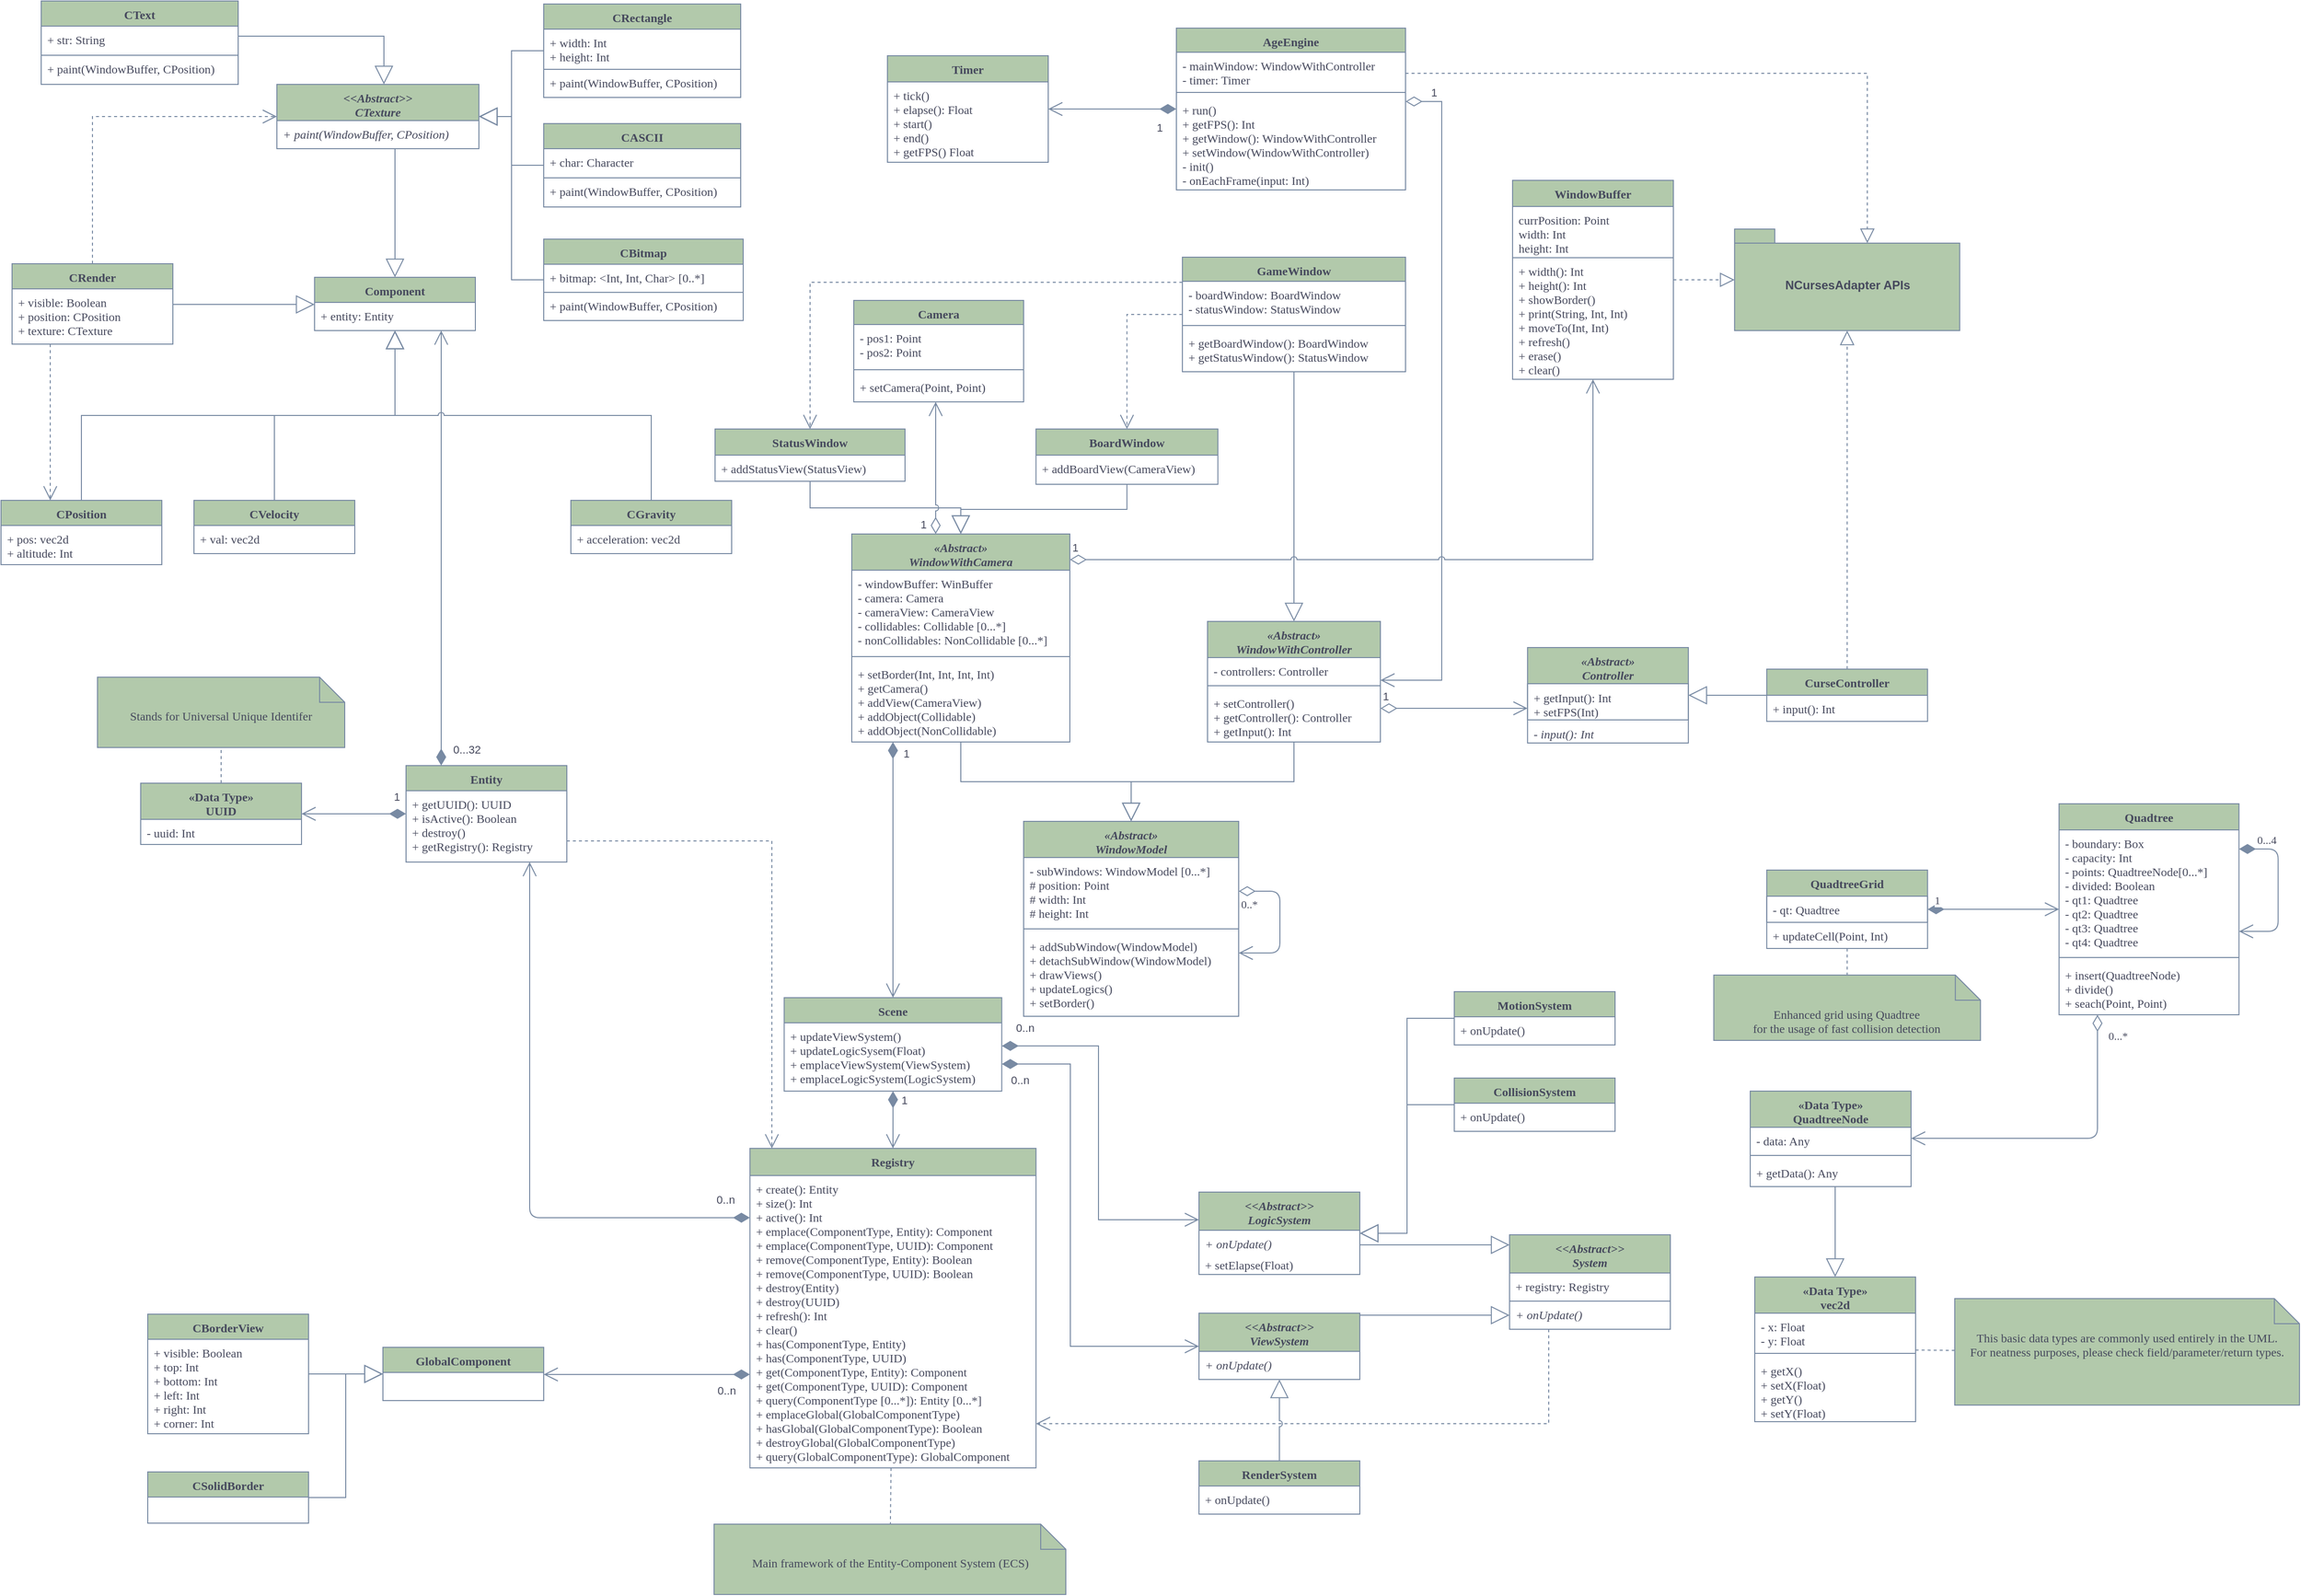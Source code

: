 <mxfile version="15.8.4" type="device"><diagram id="YqqjUzGFWODWqJzJ708F" name="Page-1"><mxGraphModel dx="2004" dy="1554" grid="0" gridSize="12" guides="1" tooltips="1" connect="1" arrows="1" fold="1" page="1" pageScale="1" pageWidth="1169" pageHeight="827" math="0" shadow="0"><root><mxCell id="0"/><mxCell id="1" parent="0"/><mxCell id="S7DAAYPfvrBozbproaK5-6" value="«Abstract»&#10;WindowWithController" style="swimlane;fontStyle=3;align=center;verticalAlign=top;childLayout=stackLayout;horizontal=1;startSize=36;horizontalStack=0;resizeParent=1;resizeParentMax=0;resizeLast=0;collapsible=1;marginBottom=0;rounded=0;fillColor=#B2C9AB;strokeColor=#788AA3;fontColor=#46495D;fontFamily=Comic Sans MS;" parent="1" vertex="1"><mxGeometry x="1225.5" y="634.5" width="172" height="120" as="geometry"/></mxCell><mxCell id="S7DAAYPfvrBozbproaK5-7" value="- controllers: Controller" style="text;strokeColor=none;fillColor=none;align=left;verticalAlign=top;spacingLeft=4;spacingRight=4;overflow=hidden;rotatable=0;points=[[0,0.5],[1,0.5]];portConstraint=eastwest;rounded=0;fontColor=#46495D;fontFamily=Comic Sans MS;" parent="S7DAAYPfvrBozbproaK5-6" vertex="1"><mxGeometry y="36" width="172" height="24" as="geometry"/></mxCell><mxCell id="S7DAAYPfvrBozbproaK5-8" value="" style="line;strokeWidth=1;fillColor=none;align=left;verticalAlign=middle;spacingTop=-1;spacingLeft=3;spacingRight=3;rotatable=0;labelPosition=right;points=[];portConstraint=eastwest;rounded=0;strokeColor=#788AA3;fontColor=#46495D;fontFamily=Comic Sans MS;" parent="S7DAAYPfvrBozbproaK5-6" vertex="1"><mxGeometry y="60" width="172" height="8" as="geometry"/></mxCell><mxCell id="S7DAAYPfvrBozbproaK5-9" value="+ setController()&#10;+ getController(): Controller&#10;+ getInput(): Int" style="text;strokeColor=none;fillColor=none;align=left;verticalAlign=top;spacingLeft=4;spacingRight=4;overflow=hidden;rotatable=0;points=[[0,0.5],[1,0.5]];portConstraint=eastwest;rounded=0;fontColor=#46495D;fontFamily=Comic Sans MS;" parent="S7DAAYPfvrBozbproaK5-6" vertex="1"><mxGeometry y="68" width="172" height="52" as="geometry"/></mxCell><mxCell id="S7DAAYPfvrBozbproaK5-10" value="" style="endArrow=block;endSize=16;endFill=0;html=1;rounded=0;strokeColor=#788AA3;fontColor=#46495D;fontFamily=Comic Sans MS;edgeStyle=elbowEdgeStyle;elbow=vertical;" parent="1" source="S7DAAYPfvrBozbproaK5-6" target="N9HK_gIzRYIuMYJsYBcL-18" edge="1"><mxGeometry width="160" relative="1" as="geometry"><mxPoint x="1192.5" y="806" as="sourcePoint"/><mxPoint x="1352.5" y="806" as="targetPoint"/></mxGeometry></mxCell><mxCell id="S7DAAYPfvrBozbproaK5-20" value="StatusWindow" style="swimlane;fontStyle=1;align=center;verticalAlign=top;childLayout=stackLayout;horizontal=1;startSize=26;horizontalStack=0;resizeParent=1;resizeParentMax=0;resizeLast=0;collapsible=1;marginBottom=0;rounded=0;fillColor=#B2C9AB;strokeColor=#788AA3;fontColor=#46495D;fontFamily=Comic Sans MS;" parent="1" vertex="1"><mxGeometry x="735.5" y="443" width="189" height="52" as="geometry"><mxRectangle x="1296" y="624" width="108" height="26" as="alternateBounds"/></mxGeometry></mxCell><mxCell id="S7DAAYPfvrBozbproaK5-23" value="+ addStatusView(StatusView)&#10;" style="text;strokeColor=none;fillColor=none;align=left;verticalAlign=top;spacingLeft=4;spacingRight=4;overflow=hidden;rotatable=0;points=[[0,0.5],[1,0.5]];portConstraint=eastwest;rounded=0;fontColor=#46495D;fontFamily=Comic Sans MS;" parent="S7DAAYPfvrBozbproaK5-20" vertex="1"><mxGeometry y="26" width="189" height="26" as="geometry"/></mxCell><mxCell id="S7DAAYPfvrBozbproaK5-24" value="BoardWindow" style="swimlane;fontStyle=1;align=center;verticalAlign=top;childLayout=stackLayout;horizontal=1;startSize=26;horizontalStack=0;resizeParent=1;resizeParentMax=0;resizeLast=0;collapsible=1;marginBottom=0;rounded=0;fillColor=#B2C9AB;strokeColor=#788AA3;fontColor=#46495D;fontFamily=Comic Sans MS;" parent="1" vertex="1"><mxGeometry x="1054.81" y="443" width="181" height="55" as="geometry"/></mxCell><mxCell id="S7DAAYPfvrBozbproaK5-27" value="+ addBoardView(CameraView)" style="text;strokeColor=none;fillColor=none;align=left;verticalAlign=top;spacingLeft=4;spacingRight=4;overflow=hidden;rotatable=0;points=[[0,0.5],[1,0.5]];portConstraint=eastwest;rounded=0;fontColor=#46495D;fontFamily=Comic Sans MS;" parent="S7DAAYPfvrBozbproaK5-24" vertex="1"><mxGeometry y="26" width="181" height="29" as="geometry"/></mxCell><mxCell id="S7DAAYPfvrBozbproaK5-30" value="GameWindow" style="swimlane;fontStyle=1;align=center;verticalAlign=top;childLayout=stackLayout;horizontal=1;startSize=24;horizontalStack=0;resizeParent=1;resizeParentMax=0;resizeLast=0;collapsible=1;marginBottom=0;rounded=0;fillColor=#B2C9AB;strokeColor=#788AA3;fontColor=#46495D;fontFamily=Comic Sans MS;" parent="1" vertex="1"><mxGeometry x="1200.5" y="272" width="222" height="114" as="geometry"/></mxCell><mxCell id="S7DAAYPfvrBozbproaK5-31" value="- boardWindow: BoardWindow&#10;- statusWindow: StatusWindow&#10;" style="text;strokeColor=none;fillColor=none;align=left;verticalAlign=top;spacingLeft=4;spacingRight=4;overflow=hidden;rotatable=0;points=[[0,0.5],[1,0.5]];portConstraint=eastwest;rounded=0;fontColor=#46495D;fontFamily=Comic Sans MS;" parent="S7DAAYPfvrBozbproaK5-30" vertex="1"><mxGeometry y="24" width="222" height="40" as="geometry"/></mxCell><mxCell id="S7DAAYPfvrBozbproaK5-32" value="" style="line;strokeWidth=1;fillColor=none;align=left;verticalAlign=middle;spacingTop=-1;spacingLeft=3;spacingRight=3;rotatable=0;labelPosition=right;points=[];portConstraint=eastwest;rounded=0;strokeColor=#788AA3;fontColor=#46495D;fontFamily=Comic Sans MS;" parent="S7DAAYPfvrBozbproaK5-30" vertex="1"><mxGeometry y="64" width="222" height="8" as="geometry"/></mxCell><mxCell id="S7DAAYPfvrBozbproaK5-33" value="+ getBoardWindow(): BoardWindow&#10;+ getStatusWindow(): StatusWindow" style="text;strokeColor=none;fillColor=none;align=left;verticalAlign=top;spacingLeft=4;spacingRight=4;overflow=hidden;rotatable=0;points=[[0,0.5],[1,0.5]];portConstraint=eastwest;rounded=0;fontColor=#46495D;fontFamily=Comic Sans MS;" parent="S7DAAYPfvrBozbproaK5-30" vertex="1"><mxGeometry y="72" width="222" height="42" as="geometry"/></mxCell><mxCell id="S7DAAYPfvrBozbproaK5-40" value="«Abstract»&#10;Controller" style="swimlane;fontStyle=3;align=center;verticalAlign=top;childLayout=stackLayout;horizontal=1;startSize=36;horizontalStack=0;resizeParent=1;resizeParentMax=0;resizeLast=0;collapsible=1;marginBottom=0;rounded=0;fillColor=#B2C9AB;strokeColor=#788AA3;fontColor=#46495D;fontFamily=Comic Sans MS;" parent="1" vertex="1"><mxGeometry x="1543.91" y="660.5" width="160" height="95" as="geometry"/></mxCell><mxCell id="DJ2RP72KUvVW8k5kh90K-1" value="+ getInput(): Int&#10;+ setFPS(Int)" style="text;strokeColor=#788AA3;fillColor=none;align=left;verticalAlign=top;spacingLeft=4;spacingRight=4;overflow=hidden;rotatable=0;points=[[0,0.5],[1,0.5]];portConstraint=eastwest;fontStyle=0;whiteSpace=wrap;rounded=0;fontColor=#46495D;fontFamily=Comic Sans MS;" parent="S7DAAYPfvrBozbproaK5-40" vertex="1"><mxGeometry y="36" width="160" height="36" as="geometry"/></mxCell><mxCell id="65TxLb8Flk3QfCPCq53d-81" value="- input(): Int" style="text;strokeColor=none;fillColor=none;align=left;verticalAlign=top;spacingLeft=4;spacingRight=4;overflow=hidden;rotatable=0;points=[[0,0.5],[1,0.5]];portConstraint=eastwest;fontStyle=2;whiteSpace=wrap;rounded=0;fontColor=#46495D;fontFamily=Comic Sans MS;" parent="S7DAAYPfvrBozbproaK5-40" vertex="1"><mxGeometry y="72" width="160" height="23" as="geometry"/></mxCell><mxCell id="S7DAAYPfvrBozbproaK5-46" value="CurseController" style="swimlane;fontStyle=1;align=center;verticalAlign=top;childLayout=stackLayout;horizontal=1;startSize=26;horizontalStack=0;resizeParent=1;resizeParentMax=0;resizeLast=0;collapsible=1;marginBottom=0;rounded=0;fillColor=#B2C9AB;strokeColor=#788AA3;fontColor=#46495D;fontFamily=Comic Sans MS;" parent="1" vertex="1"><mxGeometry x="1781.91" y="682" width="160" height="52" as="geometry"><mxRectangle x="1824" y="516" width="180" height="26" as="alternateBounds"/></mxGeometry></mxCell><mxCell id="S7DAAYPfvrBozbproaK5-47" value="+ input(): Int" style="text;strokeColor=none;fillColor=none;align=left;verticalAlign=top;spacingLeft=4;spacingRight=4;overflow=hidden;rotatable=0;points=[[0,0.5],[1,0.5]];portConstraint=eastwest;rounded=0;fontColor=#46495D;fontFamily=Comic Sans MS;" parent="S7DAAYPfvrBozbproaK5-46" vertex="1"><mxGeometry y="26" width="160" height="26" as="geometry"/></mxCell><mxCell id="S7DAAYPfvrBozbproaK5-54" value="" style="endArrow=block;endSize=16;endFill=0;html=1;rounded=0;edgeStyle=elbowEdgeStyle;strokeColor=#788AA3;fontColor=#46495D;fontFamily=Comic Sans MS;" parent="1" source="S7DAAYPfvrBozbproaK5-46" target="S7DAAYPfvrBozbproaK5-40" edge="1"><mxGeometry width="160" relative="1" as="geometry"><mxPoint x="1083.91" y="576.5" as="sourcePoint"/><mxPoint x="1759.91" y="708.5" as="targetPoint"/></mxGeometry></mxCell><mxCell id="S7DAAYPfvrBozbproaK5-125" value="«Data Type»&#10;vec2d" style="swimlane;fontStyle=1;align=center;verticalAlign=top;childLayout=stackLayout;horizontal=1;startSize=36;horizontalStack=0;resizeParent=1;resizeParentMax=0;resizeLast=0;collapsible=1;marginBottom=0;rounded=0;fillColor=#B2C9AB;strokeColor=#788AA3;fontColor=#46495D;fontFamily=Comic Sans MS;" parent="1" vertex="1"><mxGeometry x="1770" y="1287" width="160" height="144" as="geometry"/></mxCell><mxCell id="S7DAAYPfvrBozbproaK5-126" value="- x: Float&#10;- y: Float" style="text;strokeColor=none;fillColor=none;align=left;verticalAlign=top;spacingLeft=4;spacingRight=4;overflow=hidden;rotatable=0;points=[[0,0.5],[1,0.5]];portConstraint=eastwest;rounded=0;fontColor=#46495D;fontFamily=Comic Sans MS;" parent="S7DAAYPfvrBozbproaK5-125" vertex="1"><mxGeometry y="36" width="160" height="36" as="geometry"/></mxCell><mxCell id="S7DAAYPfvrBozbproaK5-127" value="" style="line;strokeWidth=1;fillColor=none;align=left;verticalAlign=middle;spacingTop=-1;spacingLeft=3;spacingRight=3;rotatable=0;labelPosition=right;points=[];portConstraint=eastwest;rounded=0;strokeColor=#788AA3;fontColor=#46495D;fontFamily=Comic Sans MS;" parent="S7DAAYPfvrBozbproaK5-125" vertex="1"><mxGeometry y="72" width="160" height="8" as="geometry"/></mxCell><mxCell id="S7DAAYPfvrBozbproaK5-128" value="+ getX()&#10;+ setX(Float)&#10;+ getY()&#10;+ setY(Float)" style="text;strokeColor=none;fillColor=none;align=left;verticalAlign=top;spacingLeft=4;spacingRight=4;overflow=hidden;rotatable=0;points=[[0,0.5],[1,0.5]];portConstraint=eastwest;rounded=0;fontColor=#46495D;fontFamily=Comic Sans MS;" parent="S7DAAYPfvrBozbproaK5-125" vertex="1"><mxGeometry y="80" width="160" height="64" as="geometry"/></mxCell><mxCell id="SF9dCzD6_uzomC0hUOYC-39" value="Camera" style="swimlane;fontStyle=1;align=center;verticalAlign=top;childLayout=stackLayout;horizontal=1;startSize=24;horizontalStack=0;resizeParent=1;resizeParentMax=0;resizeLast=0;collapsible=1;marginBottom=0;rounded=0;fillColor=#B2C9AB;strokeColor=#788AA3;fontColor=#46495D;fontFamily=Comic Sans MS;" parent="1" vertex="1"><mxGeometry x="873.5" y="315" width="169" height="101" as="geometry"/></mxCell><mxCell id="SF9dCzD6_uzomC0hUOYC-40" value="- pos1: Point&#10;- pos2: Point" style="text;strokeColor=none;fillColor=none;align=left;verticalAlign=top;spacingLeft=4;spacingRight=4;overflow=hidden;rotatable=0;points=[[0,0.5],[1,0.5]];portConstraint=eastwest;rounded=0;fontColor=#46495D;fontFamily=Comic Sans MS;" parent="SF9dCzD6_uzomC0hUOYC-39" vertex="1"><mxGeometry y="24" width="169" height="41" as="geometry"/></mxCell><mxCell id="SF9dCzD6_uzomC0hUOYC-41" value="" style="line;strokeWidth=1;fillColor=none;align=left;verticalAlign=middle;spacingTop=-1;spacingLeft=3;spacingRight=3;rotatable=0;labelPosition=right;points=[];portConstraint=eastwest;rounded=0;strokeColor=#788AA3;fontColor=#46495D;fontFamily=Comic Sans MS;" parent="SF9dCzD6_uzomC0hUOYC-39" vertex="1"><mxGeometry y="65" width="169" height="8" as="geometry"/></mxCell><mxCell id="SF9dCzD6_uzomC0hUOYC-42" value="+ setCamera(Point, Point)" style="text;strokeColor=none;fillColor=none;align=left;verticalAlign=top;spacingLeft=4;spacingRight=4;overflow=hidden;rotatable=0;points=[[0,0.5],[1,0.5]];portConstraint=eastwest;rounded=0;fontColor=#46495D;fontFamily=Comic Sans MS;" parent="SF9dCzD6_uzomC0hUOYC-39" vertex="1"><mxGeometry y="73" width="169" height="28" as="geometry"/></mxCell><mxCell id="N9HK_gIzRYIuMYJsYBcL-18" value="«Abstract»&#10;WindowModel" style="swimlane;fontStyle=3;align=center;verticalAlign=top;childLayout=stackLayout;horizontal=1;startSize=36;horizontalStack=0;resizeParent=1;resizeParentMax=0;resizeLast=0;collapsible=1;marginBottom=0;rounded=0;fillColor=#B2C9AB;strokeColor=#788AA3;fontColor=#46495D;fontFamily=Comic Sans MS;" parent="1" vertex="1"><mxGeometry x="1042.5" y="833.5" width="214" height="194" as="geometry"/></mxCell><mxCell id="N9HK_gIzRYIuMYJsYBcL-19" value="- subWindows: WindowModel [0...*]&#10;# position: Point&#10;# width: Int&#10;# height: Int" style="text;strokeColor=none;fillColor=none;align=left;verticalAlign=top;spacingLeft=4;spacingRight=4;overflow=hidden;rotatable=0;points=[[0,0.5],[1,0.5]];portConstraint=eastwest;rounded=0;fontColor=#46495D;fontFamily=Comic Sans MS;" parent="N9HK_gIzRYIuMYJsYBcL-18" vertex="1"><mxGeometry y="36" width="214" height="67" as="geometry"/></mxCell><mxCell id="N9HK_gIzRYIuMYJsYBcL-20" value="" style="line;strokeWidth=1;fillColor=none;align=left;verticalAlign=middle;spacingTop=-1;spacingLeft=3;spacingRight=3;rotatable=0;labelPosition=right;points=[];portConstraint=eastwest;rounded=0;strokeColor=#788AA3;fontColor=#46495D;fontFamily=Comic Sans MS;" parent="N9HK_gIzRYIuMYJsYBcL-18" vertex="1"><mxGeometry y="103" width="214" height="8" as="geometry"/></mxCell><mxCell id="N9HK_gIzRYIuMYJsYBcL-21" value="+ addSubWindow(WindowModel)&#10;+ detachSubWindow(WindowModel)&#10;+ drawViews()&#10;+ updateLogics()&#10;+ setBorder()" style="text;strokeColor=none;fillColor=none;align=left;verticalAlign=top;spacingLeft=4;spacingRight=4;overflow=hidden;rotatable=0;points=[[0,0.5],[1,0.5]];portConstraint=eastwest;rounded=0;fontColor=#46495D;fontFamily=Comic Sans MS;" parent="N9HK_gIzRYIuMYJsYBcL-18" vertex="1"><mxGeometry y="111" width="214" height="83" as="geometry"/></mxCell><mxCell id="N9HK_gIzRYIuMYJsYBcL-34" value="" style="endArrow=open;html=1;endSize=12;startArrow=diamondThin;startSize=14;startFill=0;edgeStyle=orthogonalEdgeStyle;rounded=1;sketch=0;curved=0;strokeColor=#788AA3;fontColor=#46495D;fontFamily=Comic Sans MS;exitX=1;exitY=0.5;exitDx=0;exitDy=0;" parent="N9HK_gIzRYIuMYJsYBcL-18" source="N9HK_gIzRYIuMYJsYBcL-19" edge="1"><mxGeometry relative="1" as="geometry"><mxPoint x="-365" y="7" as="sourcePoint"/><mxPoint x="214" y="131" as="targetPoint"/><Array as="points"><mxPoint x="255" y="131"/></Array></mxGeometry></mxCell><mxCell id="N9HK_gIzRYIuMYJsYBcL-35" value="0..*" style="edgeLabel;resizable=0;align=left;verticalAlign=top;rounded=0;sketch=0;html=1;fontColor=#46495D;fontFamily=Comic Sans MS;" parent="N9HK_gIzRYIuMYJsYBcL-34" connectable="0" vertex="1"><mxGeometry x="-1" relative="1" as="geometry"/></mxCell><mxCell id="65TxLb8Flk3QfCPCq53d-17" value="QuadtreeGrid" style="swimlane;fontStyle=1;align=center;verticalAlign=top;childLayout=stackLayout;horizontal=1;startSize=26;horizontalStack=0;resizeParent=1;resizeParentMax=0;resizeLast=0;collapsible=1;marginBottom=0;rounded=0;fillColor=#B2C9AB;strokeColor=#788AA3;fontColor=#46495D;fontFamily=Comic Sans MS;" parent="1" vertex="1"><mxGeometry x="1781.91" y="882" width="160" height="78" as="geometry"/></mxCell><mxCell id="65TxLb8Flk3QfCPCq53d-18" value="- qt: Quadtree" style="text;strokeColor=#788AA3;fillColor=none;align=left;verticalAlign=top;spacingLeft=4;spacingRight=4;overflow=hidden;rotatable=0;points=[[0,0.5],[1,0.5]];portConstraint=eastwest;rounded=0;fontColor=#46495D;fontFamily=Comic Sans MS;" parent="65TxLb8Flk3QfCPCq53d-17" vertex="1"><mxGeometry y="26" width="160" height="26" as="geometry"/></mxCell><mxCell id="65TxLb8Flk3QfCPCq53d-58" value="+ updateCell(Point, Int)" style="text;strokeColor=none;fillColor=none;align=left;verticalAlign=top;spacingLeft=4;spacingRight=4;overflow=hidden;rotatable=0;points=[[0,0.5],[1,0.5]];portConstraint=eastwest;rounded=0;fontColor=#46495D;fontFamily=Comic Sans MS;" parent="65TxLb8Flk3QfCPCq53d-17" vertex="1"><mxGeometry y="52" width="160" height="26" as="geometry"/></mxCell><mxCell id="65TxLb8Flk3QfCPCq53d-21" value="Enhanced grid using Quadtree&lt;br&gt;for the usage of fast collision detection" style="shape=note2;boundedLbl=1;whiteSpace=wrap;html=1;size=25;verticalAlign=top;align=center;rounded=0;sketch=0;fillColor=#B2C9AB;strokeColor=#788AA3;fontColor=#46495D;fontFamily=Comic Sans MS;" parent="1" vertex="1"><mxGeometry x="1729.23" y="986.5" width="265.36" height="65" as="geometry"/></mxCell><mxCell id="65TxLb8Flk3QfCPCq53d-22" value="" style="endArrow=none;endSize=12;dashed=1;html=1;rounded=1;sketch=0;endFill=0;strokeColor=#788AA3;fontColor=#46495D;edgeStyle=elbowEdgeStyle;elbow=vertical;fontFamily=Comic Sans MS;" parent="1" source="65TxLb8Flk3QfCPCq53d-17" target="65TxLb8Flk3QfCPCq53d-21" edge="1"><mxGeometry width="160" relative="1" as="geometry"><mxPoint x="1703.77" y="901" as="sourcePoint"/><mxPoint x="1863.77" y="901" as="targetPoint"/></mxGeometry></mxCell><mxCell id="65TxLb8Flk3QfCPCq53d-23" value="Quadtree" style="swimlane;fontStyle=1;align=center;verticalAlign=top;childLayout=stackLayout;horizontal=1;startSize=26;horizontalStack=0;resizeParent=1;resizeParentMax=0;resizeLast=0;collapsible=1;marginBottom=0;rounded=0;fillColor=#B2C9AB;strokeColor=#788AA3;fontColor=#46495D;fontFamily=Comic Sans MS;" parent="1" vertex="1"><mxGeometry x="2072.77" y="816" width="179" height="210" as="geometry"/></mxCell><mxCell id="65TxLb8Flk3QfCPCq53d-24" value="- boundary: Box&#10;- capacity: Int&#10;- points: QuadtreeNode[0...*]&#10;- divided: Boolean&#10;- qt1: Quadtree&#10;- qt2: Quadtree&#10;- qt3: Quadtree&#10;- qt4: Quadtree" style="text;strokeColor=none;fillColor=none;align=left;verticalAlign=top;spacingLeft=4;spacingRight=4;overflow=hidden;rotatable=0;points=[[0,0.5],[1,0.5]];portConstraint=eastwest;rounded=0;fontColor=#46495D;fontFamily=Comic Sans MS;" parent="65TxLb8Flk3QfCPCq53d-23" vertex="1"><mxGeometry y="26" width="179" height="123" as="geometry"/></mxCell><mxCell id="65TxLb8Flk3QfCPCq53d-25" value="" style="line;strokeWidth=1;fillColor=none;align=left;verticalAlign=middle;spacingTop=-1;spacingLeft=3;spacingRight=3;rotatable=0;labelPosition=right;points=[];portConstraint=eastwest;rounded=0;strokeColor=#788AA3;fontColor=#46495D;fontFamily=Comic Sans MS;" parent="65TxLb8Flk3QfCPCq53d-23" vertex="1"><mxGeometry y="149" width="179" height="8" as="geometry"/></mxCell><mxCell id="65TxLb8Flk3QfCPCq53d-26" value="+ insert(QuadtreeNode)&#10;+ divide()&#10;+ seach(Point, Point)" style="text;strokeColor=none;fillColor=none;align=left;verticalAlign=top;spacingLeft=4;spacingRight=4;overflow=hidden;rotatable=0;points=[[0,0.5],[1,0.5]];portConstraint=eastwest;rounded=0;fontColor=#46495D;fontFamily=Comic Sans MS;" parent="65TxLb8Flk3QfCPCq53d-23" vertex="1"><mxGeometry y="157" width="179" height="53" as="geometry"/></mxCell><mxCell id="65TxLb8Flk3QfCPCq53d-28" value="0...4" style="endArrow=open;html=1;endSize=12;startArrow=diamondThin;startSize=14;startFill=1;edgeStyle=orthogonalEdgeStyle;align=left;verticalAlign=bottom;rounded=1;sketch=0;curved=0;strokeColor=#788AA3;fontColor=#46495D;fontFamily=Comic Sans MS;" parent="65TxLb8Flk3QfCPCq53d-23" source="65TxLb8Flk3QfCPCq53d-24" target="65TxLb8Flk3QfCPCq53d-24" edge="1"><mxGeometry x="-0.795" relative="1" as="geometry"><mxPoint x="172" y="45" as="sourcePoint"/><mxPoint x="161" y="126.5" as="targetPoint"/><Array as="points"><mxPoint x="218" y="45"/><mxPoint x="218" y="127"/></Array><mxPoint as="offset"/></mxGeometry></mxCell><mxCell id="65TxLb8Flk3QfCPCq53d-27" value="1" style="endArrow=open;html=1;endSize=12;startArrow=diamondThin;startSize=14;startFill=1;edgeStyle=orthogonalEdgeStyle;align=left;verticalAlign=bottom;rounded=1;sketch=0;curved=0;strokeColor=#788AA3;fontColor=#46495D;fontFamily=Comic Sans MS;" parent="1" source="65TxLb8Flk3QfCPCq53d-17" target="65TxLb8Flk3QfCPCq53d-23" edge="1"><mxGeometry x="-0.917" relative="1" as="geometry"><mxPoint x="1570.77" y="1040" as="sourcePoint"/><mxPoint x="1730.77" y="1040" as="targetPoint"/><mxPoint as="offset"/></mxGeometry></mxCell><mxCell id="65TxLb8Flk3QfCPCq53d-41" value="«Data Type»&#10;QuadtreeNode" style="swimlane;fontStyle=1;align=center;verticalAlign=top;childLayout=stackLayout;horizontal=1;startSize=36;horizontalStack=0;resizeParent=1;resizeParentMax=0;resizeLast=0;collapsible=1;marginBottom=0;rounded=0;fillColor=#B2C9AB;strokeColor=#788AA3;fontColor=#46495D;fontFamily=Comic Sans MS;" parent="1" vertex="1"><mxGeometry x="1765.5" y="1102" width="160" height="95" as="geometry"/></mxCell><mxCell id="65TxLb8Flk3QfCPCq53d-42" value="- data: Any" style="text;strokeColor=none;fillColor=none;align=left;verticalAlign=top;spacingLeft=4;spacingRight=4;overflow=hidden;rotatable=0;points=[[0,0.5],[1,0.5]];portConstraint=eastwest;rounded=0;fontColor=#46495D;fontFamily=Comic Sans MS;" parent="65TxLb8Flk3QfCPCq53d-41" vertex="1"><mxGeometry y="36" width="160" height="24" as="geometry"/></mxCell><mxCell id="65TxLb8Flk3QfCPCq53d-43" value="" style="line;strokeWidth=1;fillColor=none;align=left;verticalAlign=middle;spacingTop=-1;spacingLeft=3;spacingRight=3;rotatable=0;labelPosition=right;points=[];portConstraint=eastwest;rounded=0;strokeColor=#788AA3;fontColor=#46495D;fontFamily=Comic Sans MS;" parent="65TxLb8Flk3QfCPCq53d-41" vertex="1"><mxGeometry y="60" width="160" height="8" as="geometry"/></mxCell><mxCell id="65TxLb8Flk3QfCPCq53d-44" value="+ getData(): Any" style="text;strokeColor=none;fillColor=none;align=left;verticalAlign=top;spacingLeft=4;spacingRight=4;overflow=hidden;rotatable=0;points=[[0,0.5],[1,0.5]];portConstraint=eastwest;rounded=0;fontColor=#46495D;fontFamily=Comic Sans MS;" parent="65TxLb8Flk3QfCPCq53d-41" vertex="1"><mxGeometry y="68" width="160" height="27" as="geometry"/></mxCell><mxCell id="65TxLb8Flk3QfCPCq53d-45" value="" style="endArrow=open;html=1;endSize=12;startArrow=diamondThin;startSize=14;startFill=0;edgeStyle=orthogonalEdgeStyle;rounded=1;sketch=0;strokeColor=#788AA3;fontColor=#46495D;fontFamily=Comic Sans MS;" parent="1" source="65TxLb8Flk3QfCPCq53d-23" target="65TxLb8Flk3QfCPCq53d-41" edge="1"><mxGeometry relative="1" as="geometry"><mxPoint x="1770" y="978" as="sourcePoint"/><mxPoint x="1930" y="978" as="targetPoint"/><Array as="points"><mxPoint x="2111" y="1149"/></Array></mxGeometry></mxCell><mxCell id="65TxLb8Flk3QfCPCq53d-46" value="0...*" style="edgeLabel;resizable=0;html=1;align=left;verticalAlign=top;rounded=0;sketch=0;fontColor=#46495D;fontFamily=Comic Sans MS;" parent="65TxLb8Flk3QfCPCq53d-45" connectable="0" vertex="1"><mxGeometry x="-1" relative="1" as="geometry"><mxPoint x="9" y="8" as="offset"/></mxGeometry></mxCell><mxCell id="3lwFJgRBY8wUSGEanLp5-29" value="" style="endArrow=block;endSize=16;endFill=0;html=1;rounded=0;sketch=0;fontColor=#46495D;strokeColor=#788AA3;fillColor=#B2C9AB;edgeStyle=elbowEdgeStyle;elbow=vertical;" parent="1" source="65TxLb8Flk3QfCPCq53d-41" target="S7DAAYPfvrBozbproaK5-125" edge="1"><mxGeometry width="160" relative="1" as="geometry"><mxPoint x="1681.686" y="1222" as="sourcePoint"/><mxPoint x="1727.086" y="1306.0" as="targetPoint"/><Array as="points"><mxPoint x="1850" y="1233"/><mxPoint x="1802" y="1233"/></Array></mxGeometry></mxCell><mxCell id="3lwFJgRBY8wUSGEanLp5-30" value="This basic data types are commonly used entirely in the UML. &lt;br&gt;For neatness purposes, please check field/parameter/return types." style="shape=note2;boundedLbl=1;whiteSpace=wrap;html=1;size=25;verticalAlign=top;align=center;rounded=0;sketch=0;fillColor=#B2C9AB;strokeColor=#788AA3;fontColor=#46495D;fontFamily=Comic Sans MS;" parent="1" vertex="1"><mxGeometry x="1969" y="1308.5" width="343" height="106" as="geometry"/></mxCell><mxCell id="3lwFJgRBY8wUSGEanLp5-31" value="" style="endArrow=none;dashed=1;html=1;rounded=0;sketch=0;fontColor=#46495D;strokeColor=#788AA3;fillColor=#B2C9AB;elbow=vertical;" parent="1" source="S7DAAYPfvrBozbproaK5-125" target="3lwFJgRBY8wUSGEanLp5-30" edge="1"><mxGeometry width="50" height="50" relative="1" as="geometry"><mxPoint x="1757" y="1300" as="sourcePoint"/><mxPoint x="1841" y="1250" as="targetPoint"/></mxGeometry></mxCell><mxCell id="2WPwYjaZmj0aCCd3psXT-159" value="«Abstract»&#10;WindowWithCamera" style="swimlane;fontStyle=3;align=center;verticalAlign=top;childLayout=stackLayout;horizontal=1;startSize=36;horizontalStack=0;resizeParent=1;resizeParentMax=0;resizeLast=0;collapsible=1;marginBottom=0;rounded=0;fillColor=#B2C9AB;strokeColor=#788AA3;fontColor=#46495D;fontFamily=Comic Sans MS;" parent="1" vertex="1"><mxGeometry x="871.5" y="547.5" width="217" height="207" as="geometry"/></mxCell><mxCell id="2WPwYjaZmj0aCCd3psXT-160" value="- windowBuffer: WinBuffer&#10;- camera: Camera&#10;- cameraView: CameraView&#10;- collidables: Collidable [0...*]&#10;- nonCollidables: NonCollidable [0...*]" style="text;strokeColor=none;fillColor=none;align=left;verticalAlign=top;spacingLeft=4;spacingRight=4;overflow=hidden;rotatable=0;points=[[0,0.5],[1,0.5]];portConstraint=eastwest;rounded=0;fontColor=#46495D;fontFamily=Comic Sans MS;" parent="2WPwYjaZmj0aCCd3psXT-159" vertex="1"><mxGeometry y="36" width="217" height="82" as="geometry"/></mxCell><mxCell id="2WPwYjaZmj0aCCd3psXT-161" value="" style="line;strokeWidth=1;fillColor=none;align=left;verticalAlign=middle;spacingTop=-1;spacingLeft=3;spacingRight=3;rotatable=0;labelPosition=right;points=[];portConstraint=eastwest;rounded=0;strokeColor=#788AA3;fontColor=#46495D;fontFamily=Comic Sans MS;" parent="2WPwYjaZmj0aCCd3psXT-159" vertex="1"><mxGeometry y="118" width="217" height="8" as="geometry"/></mxCell><mxCell id="2WPwYjaZmj0aCCd3psXT-162" value="+ setBorder(Int, Int, Int, Int)&#10;+ getCamera()&#10;+ addView(CameraView)&#10;+ addObject(Collidable)&#10;+ addObject(NonCollidable)" style="text;strokeColor=none;fillColor=none;align=left;verticalAlign=top;spacingLeft=4;spacingRight=4;overflow=hidden;rotatable=0;points=[[0,0.5],[1,0.5]];portConstraint=eastwest;rounded=0;fontColor=#46495D;fontFamily=Comic Sans MS;" parent="2WPwYjaZmj0aCCd3psXT-159" vertex="1"><mxGeometry y="126" width="217" height="81" as="geometry"/></mxCell><mxCell id="2WPwYjaZmj0aCCd3psXT-163" value="" style="endArrow=block;endSize=16;endFill=0;html=1;rounded=0;strokeColor=#788AA3;fontColor=#46495D;fontFamily=Comic Sans MS;edgeStyle=orthogonalEdgeStyle;" parent="1" source="2WPwYjaZmj0aCCd3psXT-159" target="N9HK_gIzRYIuMYJsYBcL-18" edge="1"><mxGeometry width="160" relative="1" as="geometry"><mxPoint x="1292.526" y="723.0" as="sourcePoint"/><mxPoint x="1242.162" y="807" as="targetPoint"/></mxGeometry></mxCell><mxCell id="2WPwYjaZmj0aCCd3psXT-164" value="" style="endArrow=block;endSize=16;endFill=0;html=1;rounded=0;strokeColor=#788AA3;fontColor=#46495D;fontFamily=Comic Sans MS;edgeStyle=elbowEdgeStyle;elbow=vertical;" parent="1" source="S7DAAYPfvrBozbproaK5-20" target="2WPwYjaZmj0aCCd3psXT-159" edge="1"><mxGeometry width="160" relative="1" as="geometry"><mxPoint x="830" y="498" as="sourcePoint"/><mxPoint x="1190.5" y="843" as="targetPoint"/></mxGeometry></mxCell><mxCell id="2WPwYjaZmj0aCCd3psXT-165" value="" style="endArrow=block;endSize=16;endFill=0;html=1;rounded=0;strokeColor=#788AA3;fontColor=#46495D;fontFamily=Comic Sans MS;edgeStyle=elbowEdgeStyle;elbow=vertical;" parent="1" source="S7DAAYPfvrBozbproaK5-24" target="2WPwYjaZmj0aCCd3psXT-159" edge="1"><mxGeometry width="160" relative="1" as="geometry"><mxPoint x="842" y="510" as="sourcePoint"/><mxPoint x="992" y="559.5" as="targetPoint"/></mxGeometry></mxCell><mxCell id="2WPwYjaZmj0aCCd3psXT-167" value="" style="endArrow=block;endSize=16;endFill=0;html=1;rounded=0;strokeColor=#788AA3;fontColor=#46495D;fontFamily=Comic Sans MS;edgeStyle=orthogonalEdgeStyle;" parent="1" source="S7DAAYPfvrBozbproaK5-30" target="S7DAAYPfvrBozbproaK5-6" edge="1"><mxGeometry width="160" relative="1" as="geometry"><mxPoint x="1139" y="510" as="sourcePoint"/><mxPoint x="992" y="559.5" as="targetPoint"/></mxGeometry></mxCell><mxCell id="2WPwYjaZmj0aCCd3psXT-170" value="AgeEngine" style="swimlane;fontStyle=1;align=center;verticalAlign=top;childLayout=stackLayout;horizontal=1;startSize=24;horizontalStack=0;resizeParent=1;resizeParentMax=0;resizeLast=0;collapsible=1;marginBottom=0;rounded=0;fillColor=#B2C9AB;strokeColor=#788AA3;fontColor=#46495D;fontFamily=Comic Sans MS;" parent="1" vertex="1"><mxGeometry x="1194.5" y="44" width="228" height="161" as="geometry"/></mxCell><mxCell id="2WPwYjaZmj0aCCd3psXT-171" value="- mainWindow: WindowWithController&#10;- timer: Timer" style="text;strokeColor=none;fillColor=none;align=left;verticalAlign=top;spacingLeft=4;spacingRight=4;overflow=hidden;rotatable=0;points=[[0,0.5],[1,0.5]];portConstraint=eastwest;rounded=0;fontColor=#46495D;fontFamily=Comic Sans MS;" parent="2WPwYjaZmj0aCCd3psXT-170" vertex="1"><mxGeometry y="24" width="228" height="36" as="geometry"/></mxCell><mxCell id="2WPwYjaZmj0aCCd3psXT-172" value="" style="line;strokeWidth=1;fillColor=none;align=left;verticalAlign=middle;spacingTop=-1;spacingLeft=3;spacingRight=3;rotatable=0;labelPosition=right;points=[];portConstraint=eastwest;rounded=0;strokeColor=#788AA3;fontColor=#46495D;fontFamily=Comic Sans MS;" parent="2WPwYjaZmj0aCCd3psXT-170" vertex="1"><mxGeometry y="60" width="228" height="8" as="geometry"/></mxCell><mxCell id="2WPwYjaZmj0aCCd3psXT-173" value="+ run()&#10;+ getFPS(): Int&#10;+ getWindow(): WindowWithController&#10;+ setWindow(WindowWithController)&#10;- init()&#10;- onEachFrame(input: Int)" style="text;strokeColor=none;fillColor=none;align=left;verticalAlign=top;spacingLeft=4;spacingRight=4;overflow=hidden;rotatable=0;points=[[0,0.5],[1,0.5]];portConstraint=eastwest;rounded=0;fontColor=#46495D;fontFamily=Comic Sans MS;" parent="2WPwYjaZmj0aCCd3psXT-170" vertex="1"><mxGeometry y="68" width="228" height="93" as="geometry"/></mxCell><mxCell id="2WPwYjaZmj0aCCd3psXT-175" value="1" style="endArrow=open;html=1;endSize=12;startArrow=diamondThin;startSize=14;startFill=0;edgeStyle=orthogonalEdgeStyle;align=left;verticalAlign=bottom;rounded=0;elbow=vertical;strokeColor=#788AA3;fontColor=#46495D;" parent="1" source="2WPwYjaZmj0aCCd3psXT-170" target="S7DAAYPfvrBozbproaK5-6" edge="1"><mxGeometry x="-0.932" relative="1" as="geometry"><mxPoint x="808.5" y="406" as="sourcePoint"/><mxPoint x="968.5" y="406" as="targetPoint"/><Array as="points"><mxPoint x="1458.5" y="117"/><mxPoint x="1458.5" y="693"/></Array><mxPoint as="offset"/></mxGeometry></mxCell><mxCell id="2WPwYjaZmj0aCCd3psXT-176" value="Timer" style="swimlane;fontStyle=1;align=center;verticalAlign=top;childLayout=stackLayout;horizontal=1;startSize=26;horizontalStack=0;resizeParent=1;resizeParentMax=0;resizeLast=0;collapsible=1;marginBottom=0;rounded=0;fillColor=#B2C9AB;strokeColor=#788AA3;fontColor=#46495D;fontFamily=Comic Sans MS;" parent="1" vertex="1"><mxGeometry x="907" y="71.5" width="160" height="106" as="geometry"/></mxCell><mxCell id="2WPwYjaZmj0aCCd3psXT-179" value="+ tick()&#10;+ elapse(): Float&#10;+ start()&#10;+ end()&#10;+ getFPS() Float" style="text;strokeColor=none;fillColor=none;align=left;verticalAlign=top;spacingLeft=4;spacingRight=4;overflow=hidden;rotatable=0;points=[[0,0.5],[1,0.5]];portConstraint=eastwest;rounded=0;fontColor=#46495D;fontFamily=Comic Sans MS;" parent="2WPwYjaZmj0aCCd3psXT-176" vertex="1"><mxGeometry y="26" width="160" height="80" as="geometry"/></mxCell><mxCell id="2WPwYjaZmj0aCCd3psXT-180" value="1" style="endArrow=open;html=1;endSize=12;startArrow=diamondThin;startSize=14;startFill=1;edgeStyle=orthogonalEdgeStyle;align=left;verticalAlign=bottom;rounded=0;elbow=vertical;strokeColor=#788AA3;fontColor=#46495D;" parent="1" source="2WPwYjaZmj0aCCd3psXT-170" target="2WPwYjaZmj0aCCd3psXT-176" edge="1"><mxGeometry x="-0.664" y="27" relative="1" as="geometry"><mxPoint x="1075.5" y="423" as="sourcePoint"/><mxPoint x="1235.5" y="423" as="targetPoint"/><mxPoint as="offset"/></mxGeometry></mxCell><mxCell id="2WPwYjaZmj0aCCd3psXT-183" value="1" style="endArrow=open;html=1;endSize=12;startArrow=diamondThin;startSize=14;startFill=0;edgeStyle=orthogonalEdgeStyle;align=left;verticalAlign=bottom;rounded=0;elbow=vertical;strokeColor=#788AA3;fontColor=#46495D;" parent="1" source="S7DAAYPfvrBozbproaK5-6" target="S7DAAYPfvrBozbproaK5-40" edge="1"><mxGeometry x="-1" y="3" relative="1" as="geometry"><mxPoint x="1358" y="693" as="sourcePoint"/><mxPoint x="1518" y="693" as="targetPoint"/><Array as="points"><mxPoint x="1491" y="721"/><mxPoint x="1491" y="721"/></Array></mxGeometry></mxCell><mxCell id="2WPwYjaZmj0aCCd3psXT-184" value="" style="endArrow=open;endSize=12;dashed=1;html=1;rounded=0;elbow=vertical;edgeStyle=elbowEdgeStyle;strokeColor=#788AA3;fontColor=#46495D;" parent="1" source="S7DAAYPfvrBozbproaK5-30" target="S7DAAYPfvrBozbproaK5-24" edge="1"><mxGeometry width="160" relative="1" as="geometry"><mxPoint x="1081.5" y="480" as="sourcePoint"/><mxPoint x="1241.5" y="480" as="targetPoint"/><Array as="points"><mxPoint x="1239.5" y="329"/></Array></mxGeometry></mxCell><mxCell id="2WPwYjaZmj0aCCd3psXT-186" value="" style="endArrow=open;endSize=12;dashed=1;html=1;rounded=0;elbow=vertical;edgeStyle=elbowEdgeStyle;strokeColor=#788AA3;fontColor=#46495D;" parent="1" source="S7DAAYPfvrBozbproaK5-30" target="S7DAAYPfvrBozbproaK5-20" edge="1"><mxGeometry width="160" relative="1" as="geometry"><mxPoint x="1249.178" y="398" as="sourcePoint"/><mxPoint x="830" y="446" as="targetPoint"/><Array as="points"><mxPoint x="1083.5" y="297"/></Array></mxGeometry></mxCell><mxCell id="2WPwYjaZmj0aCCd3psXT-192" value="1" style="endArrow=open;html=1;endSize=12;startArrow=diamondThin;startSize=14;startFill=0;edgeStyle=orthogonalEdgeStyle;align=left;verticalAlign=bottom;rounded=0;elbow=vertical;strokeColor=#788AA3;fontColor=#46495D;jumpStyle=arc;" parent="1" source="2WPwYjaZmj0aCCd3psXT-159" target="SF9dCzD6_uzomC0hUOYC-39" edge="1"><mxGeometry x="-0.992" y="17" relative="1" as="geometry"><mxPoint x="673.5" y="795" as="sourcePoint"/><mxPoint x="908.41" y="795" as="targetPoint"/><Array as="points"><mxPoint x="955" y="459"/><mxPoint x="955" y="459"/></Array><mxPoint as="offset"/></mxGeometry></mxCell><mxCell id="2WPwYjaZmj0aCCd3psXT-193" value="Scene" style="swimlane;fontStyle=1;align=center;verticalAlign=top;childLayout=stackLayout;horizontal=1;startSize=25;horizontalStack=0;resizeParent=1;resizeParentMax=0;resizeLast=0;collapsible=1;marginBottom=0;rounded=0;fillColor=#B2C9AB;strokeColor=#788AA3;fontColor=#46495D;fontFamily=Comic Sans MS;" parent="1" vertex="1"><mxGeometry x="804.25" y="1009" width="216.5" height="93" as="geometry"/></mxCell><mxCell id="2WPwYjaZmj0aCCd3psXT-196" value="+ updateViewSystem()&#10;+ updateLogicSysem(Float)&#10;+ emplaceViewSystem(ViewSystem)&#10;+ emplaceLogicSystem(LogicSystem)" style="text;strokeColor=none;fillColor=none;align=left;verticalAlign=top;spacingLeft=4;spacingRight=4;overflow=hidden;rotatable=0;points=[[0,0.5],[1,0.5]];portConstraint=eastwest;rounded=0;fontColor=#46495D;fontFamily=Comic Sans MS;" parent="2WPwYjaZmj0aCCd3psXT-193" vertex="1"><mxGeometry y="25" width="216.5" height="68" as="geometry"/></mxCell><mxCell id="2WPwYjaZmj0aCCd3psXT-250" value="NCursesAdapter APIs" style="shape=folder;fontStyle=1;spacingTop=10;tabWidth=40;tabHeight=14;tabPosition=left;html=1;rounded=0;sketch=0;fontColor=#46495D;strokeColor=#788AA3;fillColor=#B2C9AB;" parent="1" vertex="1"><mxGeometry x="1749.91" y="244" width="224" height="101" as="geometry"/></mxCell><mxCell id="2WPwYjaZmj0aCCd3psXT-251" value="WindowBuffer" style="swimlane;fontStyle=1;align=center;verticalAlign=top;childLayout=stackLayout;horizontal=1;startSize=26;horizontalStack=0;resizeParent=1;resizeParentMax=0;resizeLast=0;collapsible=1;marginBottom=0;rounded=0;fillColor=#B2C9AB;strokeColor=#788AA3;fontColor=#46495D;fontFamily=Comic Sans MS;" parent="1" vertex="1"><mxGeometry x="1529" y="195.5" width="160" height="198" as="geometry"/></mxCell><mxCell id="2WPwYjaZmj0aCCd3psXT-252" value="currPosition: Point&#10;width: Int&#10;height: Int" style="text;strokeColor=#788AA3;fillColor=none;align=left;verticalAlign=top;spacingLeft=4;spacingRight=4;overflow=hidden;rotatable=0;points=[[0,0.5],[1,0.5]];portConstraint=eastwest;rounded=0;fontColor=#46495D;fontFamily=Comic Sans MS;" parent="2WPwYjaZmj0aCCd3psXT-251" vertex="1"><mxGeometry y="26" width="160" height="51" as="geometry"/></mxCell><mxCell id="2WPwYjaZmj0aCCd3psXT-253" value="+ width(): Int&#10;+ height(): Int&#10;+ showBorder()&#10;+ print(String, Int, Int)&#10;+ moveTo(Int, Int)&#10;+ refresh()&#10;+ erase()&#10;+ clear()&#10;" style="text;strokeColor=none;fillColor=none;align=left;verticalAlign=top;spacingLeft=4;spacingRight=4;overflow=hidden;rotatable=0;points=[[0,0.5],[1,0.5]];portConstraint=eastwest;rounded=0;fontColor=#46495D;fontFamily=Comic Sans MS;" parent="2WPwYjaZmj0aCCd3psXT-251" vertex="1"><mxGeometry y="77" width="160" height="121" as="geometry"/></mxCell><mxCell id="2WPwYjaZmj0aCCd3psXT-256" value="" style="endArrow=block;dashed=1;endFill=0;endSize=12;html=1;rounded=0;sketch=0;fontColor=#46495D;strokeColor=#788AA3;fillColor=#B2C9AB;elbow=vertical;jumpStyle=arc;" parent="1" source="2WPwYjaZmj0aCCd3psXT-251" target="2WPwYjaZmj0aCCd3psXT-250" edge="1"><mxGeometry width="160" relative="1" as="geometry"><mxPoint x="1621" y="535" as="sourcePoint"/><mxPoint x="1781" y="535" as="targetPoint"/></mxGeometry></mxCell><mxCell id="2WPwYjaZmj0aCCd3psXT-257" value="" style="endArrow=block;dashed=1;endFill=0;endSize=12;html=1;rounded=0;sketch=0;fontColor=#46495D;strokeColor=#788AA3;fillColor=#B2C9AB;elbow=vertical;jumpStyle=arc;" parent="1" source="S7DAAYPfvrBozbproaK5-46" target="2WPwYjaZmj0aCCd3psXT-250" edge="1"><mxGeometry width="160" relative="1" as="geometry"><mxPoint x="1715.91" y="318.069" as="sourcePoint"/><mxPoint x="1777.5" y="305.804" as="targetPoint"/></mxGeometry></mxCell><mxCell id="2WPwYjaZmj0aCCd3psXT-258" value="1" style="endArrow=open;html=1;endSize=12;startArrow=diamondThin;startSize=14;startFill=0;edgeStyle=orthogonalEdgeStyle;align=left;verticalAlign=bottom;rounded=0;sketch=0;fontColor=#46495D;strokeColor=#788AA3;fillColor=#B2C9AB;elbow=vertical;jumpStyle=arc;" parent="1" source="2WPwYjaZmj0aCCd3psXT-159" target="2WPwYjaZmj0aCCd3psXT-251" edge="1"><mxGeometry x="-1" y="3" relative="1" as="geometry"><mxPoint x="922" y="798" as="sourcePoint"/><mxPoint x="1267" y="525" as="targetPoint"/><Array as="points"><mxPoint x="1609" y="573"/></Array></mxGeometry></mxCell><mxCell id="2WPwYjaZmj0aCCd3psXT-259" value="" style="endArrow=block;dashed=1;endFill=0;endSize=12;html=1;rounded=0;sketch=0;fontColor=#46495D;strokeColor=#788AA3;fillColor=#B2C9AB;jumpStyle=arc;edgeStyle=elbowEdgeStyle;entryX=0;entryY=0;entryDx=132;entryDy=14;entryPerimeter=0;" parent="1" source="2WPwYjaZmj0aCCd3psXT-170" target="2WPwYjaZmj0aCCd3psXT-250" edge="1"><mxGeometry width="160" relative="1" as="geometry"><mxPoint x="1873.91" y="586.5" as="sourcePoint"/><mxPoint x="1873.91" y="357.0" as="targetPoint"/><Array as="points"><mxPoint x="1882" y="89"/><mxPoint x="1862" y="188"/><mxPoint x="1886" y="81"/></Array></mxGeometry></mxCell><mxCell id="qeOjs2raWIENdePqlHc_-3" value="1" style="endArrow=open;html=1;endSize=12;startArrow=diamondThin;startSize=14;startFill=1;edgeStyle=orthogonalEdgeStyle;align=left;verticalAlign=bottom;rounded=1;sketch=0;fontColor=#46495D;strokeColor=#788AA3;fillColor=#B2C9AB;curved=0;" parent="1" source="2WPwYjaZmj0aCCd3psXT-159" target="2WPwYjaZmj0aCCd3psXT-193" edge="1"><mxGeometry x="-0.838" y="8" relative="1" as="geometry"><mxPoint x="879.5" y="808" as="sourcePoint"/><mxPoint x="798.5" y="968" as="targetPoint"/><Array as="points"><mxPoint x="912.5" y="824"/><mxPoint x="912.5" y="824"/></Array><mxPoint as="offset"/></mxGeometry></mxCell><mxCell id="qeOjs2raWIENdePqlHc_-4" value="Registry" style="swimlane;fontStyle=1;align=center;verticalAlign=top;childLayout=stackLayout;horizontal=1;startSize=27;horizontalStack=0;resizeParent=1;resizeParentMax=0;resizeLast=0;collapsible=1;marginBottom=0;rounded=0;fillColor=#B2C9AB;strokeColor=#788AA3;fontColor=#46495D;fontFamily=Comic Sans MS;" parent="1" vertex="1"><mxGeometry x="770.19" y="1159" width="284.62" height="318" as="geometry"/></mxCell><mxCell id="qeOjs2raWIENdePqlHc_-5" value="+ create(): Entity&#10;+ size(): Int&#10;+ active(): Int&#10;+ emplace(ComponentType, Entity): Component&#10;+ emplace(ComponentType, UUID): Component&#10;+ remove(ComponentType, Entity): Boolean&#10;+ remove(ComponentType, UUID): Boolean&#10;+ destroy(Entity)&#10;+ destroy(UUID)&#10;+ refresh(): Int&#10;+ clear()&#10;+ has(ComponentType, Entity)&#10;+ has(ComponentType, UUID)&#10;+ get(ComponentType, Entity): Component&#10;+ get(ComponentType, UUID): Component&#10;+ query(ComponentType [0...*]): Entity [0...*]&#10;+ emplaceGlobal(GlobalComponentType)&#10;+ hasGlobal(GlobalComponentType): Boolean&#10;+ destroyGlobal(GlobalComponentType)&#10;+ query(GlobalComponentType): GlobalComponent&#10;&#10;" style="text;strokeColor=none;fillColor=none;align=left;verticalAlign=top;spacingLeft=4;spacingRight=4;overflow=hidden;rotatable=0;points=[[0,0.5],[1,0.5]];portConstraint=eastwest;rounded=0;fontColor=#46495D;fontFamily=Comic Sans MS;" parent="qeOjs2raWIENdePqlHc_-4" vertex="1"><mxGeometry y="27" width="284.62" height="291" as="geometry"/></mxCell><mxCell id="qeOjs2raWIENdePqlHc_-6" value="1" style="endArrow=open;html=1;endSize=12;startArrow=diamondThin;startSize=14;startFill=1;edgeStyle=orthogonalEdgeStyle;align=left;verticalAlign=bottom;rounded=1;sketch=0;fontColor=#46495D;strokeColor=#788AA3;fillColor=#B2C9AB;curved=0;" parent="1" source="2WPwYjaZmj0aCCd3psXT-193" target="qeOjs2raWIENdePqlHc_-4" edge="1"><mxGeometry x="-0.369" y="6" relative="1" as="geometry"><mxPoint x="924.483" y="766.5" as="sourcePoint"/><mxPoint x="924.483" y="1057" as="targetPoint"/><Array as="points"/><mxPoint as="offset"/></mxGeometry></mxCell><mxCell id="qeOjs2raWIENdePqlHc_-7" value="Entity" style="swimlane;fontStyle=1;align=center;verticalAlign=top;childLayout=stackLayout;horizontal=1;startSize=25;horizontalStack=0;resizeParent=1;resizeParentMax=0;resizeLast=0;collapsible=1;marginBottom=0;rounded=0;fillColor=#B2C9AB;strokeColor=#788AA3;fontColor=#46495D;fontFamily=Comic Sans MS;" parent="1" vertex="1"><mxGeometry x="428" y="778" width="160" height="96" as="geometry"/></mxCell><mxCell id="qeOjs2raWIENdePqlHc_-8" value="+ getUUID(): UUID&#10;+ isActive(): Boolean&#10;+ destroy()&#10;+ getRegistry(): Registry" style="text;strokeColor=none;fillColor=none;align=left;verticalAlign=top;spacingLeft=4;spacingRight=4;overflow=hidden;rotatable=0;points=[[0,0.5],[1,0.5]];portConstraint=eastwest;rounded=0;fontColor=#46495D;fontFamily=Comic Sans MS;" parent="qeOjs2raWIENdePqlHc_-7" vertex="1"><mxGeometry y="25" width="160" height="71" as="geometry"/></mxCell><mxCell id="qeOjs2raWIENdePqlHc_-9" value="" style="endArrow=open;endSize=12;dashed=1;html=1;rounded=0;sketch=0;fontColor=#46495D;strokeColor=#788AA3;fillColor=#B2C9AB;edgeStyle=elbowEdgeStyle;" parent="1" source="qeOjs2raWIENdePqlHc_-7" target="qeOjs2raWIENdePqlHc_-4" edge="1"><mxGeometry width="160" relative="1" as="geometry"><mxPoint x="895" y="1111" as="sourcePoint"/><mxPoint x="1055" y="1111" as="targetPoint"/><Array as="points"><mxPoint x="792" y="853"/><mxPoint x="792" y="1175"/></Array></mxGeometry></mxCell><mxCell id="qeOjs2raWIENdePqlHc_-13" value="" style="endArrow=open;html=1;endSize=12;startArrow=diamondThin;startSize=14;startFill=1;edgeStyle=orthogonalEdgeStyle;rounded=1;sketch=0;fontColor=#46495D;strokeColor=#788AA3;fillColor=#B2C9AB;curved=0;" parent="1" source="qeOjs2raWIENdePqlHc_-4" target="qeOjs2raWIENdePqlHc_-7" edge="1"><mxGeometry relative="1" as="geometry"><mxPoint x="1121" y="1170" as="sourcePoint"/><mxPoint x="1281" y="1170" as="targetPoint"/><Array as="points"><mxPoint x="551" y="1228"/></Array></mxGeometry></mxCell><mxCell id="qeOjs2raWIENdePqlHc_-14" value="0..n" style="edgeLabel;resizable=0;html=1;align=left;verticalAlign=top;rounded=0;sketch=0;fontColor=#46495D;strokeColor=#788AA3;fillColor=#B2C9AB;" parent="qeOjs2raWIENdePqlHc_-13" connectable="0" vertex="1"><mxGeometry x="-1" relative="1" as="geometry"><mxPoint x="-35" y="-31" as="offset"/></mxGeometry></mxCell><mxCell id="qeOjs2raWIENdePqlHc_-16" value="Component" style="swimlane;fontStyle=1;align=center;verticalAlign=top;childLayout=stackLayout;horizontal=1;startSize=25;horizontalStack=0;resizeParent=1;resizeParentMax=0;resizeLast=0;collapsible=1;marginBottom=0;rounded=0;fillColor=#B2C9AB;strokeColor=#788AA3;fontColor=#46495D;fontFamily=Comic Sans MS;" parent="1" vertex="1"><mxGeometry x="337" y="292" width="160" height="53" as="geometry"/></mxCell><mxCell id="qeOjs2raWIENdePqlHc_-17" value="+ entity: Entity" style="text;strokeColor=none;fillColor=none;align=left;verticalAlign=top;spacingLeft=4;spacingRight=4;overflow=hidden;rotatable=0;points=[[0,0.5],[1,0.5]];portConstraint=eastwest;rounded=0;fontColor=#46495D;fontFamily=Comic Sans MS;" parent="qeOjs2raWIENdePqlHc_-16" vertex="1"><mxGeometry y="25" width="160" height="28" as="geometry"/></mxCell><mxCell id="qeOjs2raWIENdePqlHc_-18" value="" style="endArrow=open;html=1;endSize=12;startArrow=diamondThin;startSize=14;startFill=1;rounded=0;sketch=0;fontColor=#46495D;strokeColor=#788AA3;fillColor=#B2C9AB;jumpStyle=arc;edgeStyle=elbowEdgeStyle;elbow=vertical;" parent="1" source="qeOjs2raWIENdePqlHc_-7" target="qeOjs2raWIENdePqlHc_-16" edge="1"><mxGeometry x="0.014" y="17" relative="1" as="geometry"><mxPoint x="644" y="1133" as="sourcePoint"/><mxPoint x="807.75" y="1133" as="targetPoint"/><Array as="points"><mxPoint x="463" y="393"/><mxPoint x="487" y="507"/></Array><mxPoint as="offset"/></mxGeometry></mxCell><mxCell id="qeOjs2raWIENdePqlHc_-19" value="0...32" style="edgeLabel;resizable=0;html=1;align=left;verticalAlign=top;rounded=0;sketch=0;fontColor=#46495D;strokeColor=#788AA3;fillColor=#B2C9AB;" parent="qeOjs2raWIENdePqlHc_-18" connectable="0" vertex="1"><mxGeometry x="-1" relative="1" as="geometry"><mxPoint x="10" y="-29" as="offset"/></mxGeometry></mxCell><mxCell id="qeOjs2raWIENdePqlHc_-22" value="CVelocity" style="swimlane;fontStyle=1;align=center;verticalAlign=top;childLayout=stackLayout;horizontal=1;startSize=25;horizontalStack=0;resizeParent=1;resizeParentMax=0;resizeLast=0;collapsible=1;marginBottom=0;rounded=0;fillColor=#B2C9AB;strokeColor=#788AA3;fontColor=#46495D;fontFamily=Comic Sans MS;" parent="1" vertex="1"><mxGeometry x="217" y="514" width="160" height="53" as="geometry"/></mxCell><mxCell id="qeOjs2raWIENdePqlHc_-52" value="+ val: vec2d" style="text;strokeColor=#788AA3;fillColor=none;align=left;verticalAlign=top;spacingLeft=4;spacingRight=4;overflow=hidden;rotatable=0;points=[[0,0.5],[1,0.5]];portConstraint=eastwest;rounded=0;fontColor=#46495D;fontFamily=Comic Sans MS;" parent="qeOjs2raWIENdePqlHc_-22" vertex="1"><mxGeometry y="25" width="160" height="28" as="geometry"/></mxCell><mxCell id="qeOjs2raWIENdePqlHc_-24" value="CPosition" style="swimlane;fontStyle=1;align=center;verticalAlign=top;childLayout=stackLayout;horizontal=1;startSize=25;horizontalStack=0;resizeParent=1;resizeParentMax=0;resizeLast=0;collapsible=1;marginBottom=0;rounded=0;fillColor=#B2C9AB;strokeColor=#788AA3;fontColor=#46495D;fontFamily=Comic Sans MS;" parent="1" vertex="1"><mxGeometry x="25" y="514" width="160" height="64" as="geometry"/></mxCell><mxCell id="qeOjs2raWIENdePqlHc_-51" value="+ pos: vec2d&#10;+ altitude: Int" style="text;strokeColor=#788AA3;fillColor=none;align=left;verticalAlign=top;spacingLeft=4;spacingRight=4;overflow=hidden;rotatable=0;points=[[0,0.5],[1,0.5]];portConstraint=eastwest;rounded=0;fontColor=#46495D;fontFamily=Comic Sans MS;" parent="qeOjs2raWIENdePqlHc_-24" vertex="1"><mxGeometry y="25" width="160" height="39" as="geometry"/></mxCell><mxCell id="qeOjs2raWIENdePqlHc_-28" value="" style="endArrow=block;endSize=16;endFill=0;html=1;rounded=0;sketch=0;fontColor=#46495D;strokeColor=#788AA3;fillColor=#B2C9AB;jumpStyle=arc;edgeStyle=elbowEdgeStyle;elbow=vertical;" parent="1" source="qeOjs2raWIENdePqlHc_-22" target="qeOjs2raWIENdePqlHc_-16" edge="1"><mxGeometry width="160" relative="1" as="geometry"><mxPoint x="121.0" y="1356.458" as="sourcePoint"/><mxPoint x="376.0" y="1275.042" as="targetPoint"/></mxGeometry></mxCell><mxCell id="qeOjs2raWIENdePqlHc_-29" value="" style="endArrow=block;endSize=16;endFill=0;html=1;rounded=0;sketch=0;fontColor=#46495D;strokeColor=#788AA3;fillColor=#B2C9AB;jumpStyle=arc;edgeStyle=elbowEdgeStyle;elbow=vertical;" parent="1" source="qeOjs2raWIENdePqlHc_-24" target="qeOjs2raWIENdePqlHc_-16" edge="1"><mxGeometry width="160" relative="1" as="geometry"><mxPoint x="265.6" y="1355.5" as="sourcePoint"/><mxPoint x="408.4" y="1276" as="targetPoint"/></mxGeometry></mxCell><mxCell id="qeOjs2raWIENdePqlHc_-30" value="" style="endArrow=open;html=1;endSize=12;startArrow=diamondThin;startSize=14;startFill=1;rounded=0;sketch=0;fontColor=#46495D;strokeColor=#788AA3;fillColor=#B2C9AB;jumpStyle=arc;edgeStyle=elbowEdgeStyle;" parent="1" source="2WPwYjaZmj0aCCd3psXT-193" target="qeOjs2raWIENdePqlHc_-99" edge="1"><mxGeometry relative="1" as="geometry"><mxPoint x="561" y="1040.999" as="sourcePoint"/><mxPoint x="531" y="1041" as="targetPoint"/><Array as="points"><mxPoint x="1089" y="1075"/><mxPoint x="1089" y="1095"/><mxPoint x="1102" y="1117"/></Array></mxGeometry></mxCell><mxCell id="qeOjs2raWIENdePqlHc_-31" value="0..n" style="edgeLabel;resizable=0;html=1;align=left;verticalAlign=top;rounded=0;sketch=0;fontColor=#46495D;strokeColor=#788AA3;fillColor=#B2C9AB;" parent="qeOjs2raWIENdePqlHc_-30" connectable="0" vertex="1"><mxGeometry x="-1" relative="1" as="geometry"><mxPoint x="7" y="3" as="offset"/></mxGeometry></mxCell><mxCell id="qeOjs2raWIENdePqlHc_-32" value="&lt;&lt;Abstract&gt;&gt;&#10;System" style="swimlane;fontStyle=3;align=center;verticalAlign=top;childLayout=stackLayout;horizontal=1;startSize=38;horizontalStack=0;resizeParent=1;resizeParentMax=0;resizeLast=0;collapsible=1;marginBottom=0;rounded=0;fillColor=#B2C9AB;strokeColor=#788AA3;fontColor=#46495D;fontFamily=Comic Sans MS;" parent="1" vertex="1"><mxGeometry x="1526" y="1245" width="160" height="94" as="geometry"/></mxCell><mxCell id="qeOjs2raWIENdePqlHc_-33" value="+ registry: Registry&#10;" style="text;strokeColor=#788AA3;fillColor=none;align=left;verticalAlign=top;spacingLeft=4;spacingRight=4;overflow=hidden;rotatable=0;points=[[0,0.5],[1,0.5]];portConstraint=eastwest;rounded=0;fontColor=#46495D;fontFamily=Comic Sans MS;" parent="qeOjs2raWIENdePqlHc_-32" vertex="1"><mxGeometry y="38" width="160" height="28" as="geometry"/></mxCell><mxCell id="qeOjs2raWIENdePqlHc_-40" value="+ onUpdate()&#10;" style="text;strokeColor=none;fillColor=none;align=left;verticalAlign=top;spacingLeft=4;spacingRight=4;overflow=hidden;rotatable=0;points=[[0,0.5],[1,0.5]];portConstraint=eastwest;rounded=0;fontColor=#46495D;fontFamily=Comic Sans MS;fontStyle=2" parent="qeOjs2raWIENdePqlHc_-32" vertex="1"><mxGeometry y="66" width="160" height="28" as="geometry"/></mxCell><mxCell id="qeOjs2raWIENdePqlHc_-34" value="MotionSystem" style="swimlane;fontStyle=1;align=center;verticalAlign=top;childLayout=stackLayout;horizontal=1;startSize=25;horizontalStack=0;resizeParent=1;resizeParentMax=0;resizeLast=0;collapsible=1;marginBottom=0;rounded=0;fillColor=#B2C9AB;strokeColor=#788AA3;fontColor=#46495D;fontFamily=Comic Sans MS;" parent="1" vertex="1"><mxGeometry x="1471" y="1003" width="160" height="53" as="geometry"/></mxCell><mxCell id="qeOjs2raWIENdePqlHc_-35" value="+ onUpdate()&#10;" style="text;strokeColor=none;fillColor=none;align=left;verticalAlign=top;spacingLeft=4;spacingRight=4;overflow=hidden;rotatable=0;points=[[0,0.5],[1,0.5]];portConstraint=eastwest;rounded=0;fontColor=#46495D;fontFamily=Comic Sans MS;" parent="qeOjs2raWIENdePqlHc_-34" vertex="1"><mxGeometry y="25" width="160" height="28" as="geometry"/></mxCell><mxCell id="qeOjs2raWIENdePqlHc_-36" value="CollisionSystem" style="swimlane;fontStyle=1;align=center;verticalAlign=top;childLayout=stackLayout;horizontal=1;startSize=25;horizontalStack=0;resizeParent=1;resizeParentMax=0;resizeLast=0;collapsible=1;marginBottom=0;rounded=0;fillColor=#B2C9AB;strokeColor=#788AA3;fontColor=#46495D;fontFamily=Comic Sans MS;" parent="1" vertex="1"><mxGeometry x="1471" y="1089" width="160" height="53" as="geometry"/></mxCell><mxCell id="qeOjs2raWIENdePqlHc_-37" value="+ onUpdate()&#10;" style="text;strokeColor=none;fillColor=none;align=left;verticalAlign=top;spacingLeft=4;spacingRight=4;overflow=hidden;rotatable=0;points=[[0,0.5],[1,0.5]];portConstraint=eastwest;rounded=0;fontColor=#46495D;fontFamily=Comic Sans MS;" parent="qeOjs2raWIENdePqlHc_-36" vertex="1"><mxGeometry y="25" width="160" height="28" as="geometry"/></mxCell><mxCell id="qeOjs2raWIENdePqlHc_-42" value="" style="endArrow=open;endSize=12;dashed=1;html=1;rounded=0;sketch=0;fontColor=#46495D;strokeColor=#788AA3;fillColor=#B2C9AB;edgeStyle=elbowEdgeStyle;jumpStyle=arc;" parent="1" source="qeOjs2raWIENdePqlHc_-32" target="qeOjs2raWIENdePqlHc_-4" edge="1"><mxGeometry width="160" relative="1" as="geometry"><mxPoint x="706" y="1007" as="sourcePoint"/><mxPoint x="866" y="1007" as="targetPoint"/><Array as="points"><mxPoint x="1565" y="1433"/><mxPoint x="1565" y="1473"/><mxPoint x="1565" y="1318"/><mxPoint x="1109" y="1318"/><mxPoint x="413" y="1285"/><mxPoint x="717" y="1285"/><mxPoint x="760" y="1135"/><mxPoint x="628" y="1271"/><mxPoint x="638" y="1085"/><mxPoint x="681" y="1085"/></Array></mxGeometry></mxCell><mxCell id="qeOjs2raWIENdePqlHc_-43" value="«Data Type»&#10;UUID" style="swimlane;fontStyle=1;align=center;verticalAlign=top;childLayout=stackLayout;horizontal=1;startSize=36;horizontalStack=0;resizeParent=1;resizeParentMax=0;resizeLast=0;collapsible=1;marginBottom=0;rounded=0;fillColor=#B2C9AB;strokeColor=#788AA3;fontColor=#46495D;fontFamily=Comic Sans MS;" parent="1" vertex="1"><mxGeometry x="164" y="795.5" width="160" height="61" as="geometry"/></mxCell><mxCell id="qeOjs2raWIENdePqlHc_-44" value="- uuid: Int" style="text;strokeColor=none;fillColor=none;align=left;verticalAlign=top;spacingLeft=4;spacingRight=4;overflow=hidden;rotatable=0;points=[[0,0.5],[1,0.5]];portConstraint=eastwest;rounded=0;fontColor=#46495D;fontFamily=Comic Sans MS;" parent="qeOjs2raWIENdePqlHc_-43" vertex="1"><mxGeometry y="36" width="160" height="25" as="geometry"/></mxCell><mxCell id="qeOjs2raWIENdePqlHc_-47" value="1" style="endArrow=open;html=1;endSize=12;startArrow=diamondThin;startSize=14;startFill=1;edgeStyle=orthogonalEdgeStyle;align=left;verticalAlign=bottom;rounded=0;sketch=0;fontColor=#46495D;strokeColor=#788AA3;fillColor=#B2C9AB;" parent="1" source="qeOjs2raWIENdePqlHc_-7" target="qeOjs2raWIENdePqlHc_-43" edge="1"><mxGeometry x="-0.731" y="-8" relative="1" as="geometry"><mxPoint x="-297" y="784" as="sourcePoint"/><mxPoint x="-296.917" y="873" as="targetPoint"/><mxPoint as="offset"/></mxGeometry></mxCell><mxCell id="qeOjs2raWIENdePqlHc_-48" value="Stands for Universal Unique Identifer" style="shape=note2;boundedLbl=1;whiteSpace=wrap;html=1;size=25;verticalAlign=top;align=center;rounded=0;sketch=0;fillColor=#B2C9AB;strokeColor=#788AA3;fontColor=#46495D;fontFamily=Comic Sans MS;" parent="1" vertex="1"><mxGeometry x="121" y="690" width="246" height="70" as="geometry"/></mxCell><mxCell id="qeOjs2raWIENdePqlHc_-49" value="" style="endArrow=none;dashed=1;html=1;rounded=0;sketch=0;fontColor=#46495D;strokeColor=#788AA3;fillColor=#B2C9AB;elbow=vertical;" parent="1" source="qeOjs2raWIENdePqlHc_-43" target="qeOjs2raWIENdePqlHc_-48" edge="1"><mxGeometry width="50" height="50" relative="1" as="geometry"><mxPoint x="51" y="1062.187" as="sourcePoint"/><mxPoint x="138.478" y="1128" as="targetPoint"/></mxGeometry></mxCell><mxCell id="qeOjs2raWIENdePqlHc_-53" value="CGravity" style="swimlane;fontStyle=1;align=center;verticalAlign=top;childLayout=stackLayout;horizontal=1;startSize=25;horizontalStack=0;resizeParent=1;resizeParentMax=0;resizeLast=0;collapsible=1;marginBottom=0;rounded=0;fillColor=#B2C9AB;strokeColor=#788AA3;fontColor=#46495D;fontFamily=Comic Sans MS;" parent="1" vertex="1"><mxGeometry x="592" y="514" width="160" height="53" as="geometry"/></mxCell><mxCell id="qeOjs2raWIENdePqlHc_-54" value="+ acceleration: vec2d" style="text;strokeColor=#788AA3;fillColor=none;align=left;verticalAlign=top;spacingLeft=4;spacingRight=4;overflow=hidden;rotatable=0;points=[[0,0.5],[1,0.5]];portConstraint=eastwest;rounded=0;fontColor=#46495D;fontFamily=Comic Sans MS;" parent="qeOjs2raWIENdePqlHc_-53" vertex="1"><mxGeometry y="25" width="160" height="28" as="geometry"/></mxCell><mxCell id="qeOjs2raWIENdePqlHc_-56" value="" style="endArrow=block;endSize=16;endFill=0;html=1;rounded=0;sketch=0;fontColor=#46495D;strokeColor=#788AA3;fillColor=#B2C9AB;jumpStyle=arc;edgeStyle=elbowEdgeStyle;elbow=vertical;" parent="1" source="qeOjs2raWIENdePqlHc_-53" target="qeOjs2raWIENdePqlHc_-16" edge="1"><mxGeometry width="160" relative="1" as="geometry"><mxPoint x="276.0" y="893.5" as="sourcePoint"/><mxPoint x="433" y="954.5" as="targetPoint"/></mxGeometry></mxCell><mxCell id="qeOjs2raWIENdePqlHc_-57" value="Main framework of the Entity-Component System (ECS)" style="shape=note2;boundedLbl=1;whiteSpace=wrap;html=1;size=25;verticalAlign=top;align=center;rounded=0;sketch=0;fillColor=#B2C9AB;strokeColor=#788AA3;fontColor=#46495D;fontFamily=Comic Sans MS;" parent="1" vertex="1"><mxGeometry x="734.5" y="1533" width="350" height="70" as="geometry"/></mxCell><mxCell id="qeOjs2raWIENdePqlHc_-58" value="" style="endArrow=none;dashed=1;html=1;rounded=0;sketch=0;fontColor=#46495D;strokeColor=#788AA3;fillColor=#B2C9AB;elbow=vertical;" parent="1" source="qeOjs2raWIENdePqlHc_-4" target="qeOjs2raWIENdePqlHc_-57" edge="1"><mxGeometry width="50" height="50" relative="1" as="geometry"><mxPoint x="1545" y="1404" as="sourcePoint"/><mxPoint x="1545" y="1459" as="targetPoint"/></mxGeometry></mxCell><mxCell id="qeOjs2raWIENdePqlHc_-60" value="RenderSystem" style="swimlane;fontStyle=1;align=center;verticalAlign=top;childLayout=stackLayout;horizontal=1;startSize=25;horizontalStack=0;resizeParent=1;resizeParentMax=0;resizeLast=0;collapsible=1;marginBottom=0;rounded=0;fillColor=#B2C9AB;strokeColor=#788AA3;fontColor=#46495D;fontFamily=Comic Sans MS;" parent="1" vertex="1"><mxGeometry x="1217" y="1470" width="160" height="53" as="geometry"/></mxCell><mxCell id="qeOjs2raWIENdePqlHc_-61" value="+ onUpdate()&#10;" style="text;strokeColor=none;fillColor=none;align=left;verticalAlign=top;spacingLeft=4;spacingRight=4;overflow=hidden;rotatable=0;points=[[0,0.5],[1,0.5]];portConstraint=eastwest;rounded=0;fontColor=#46495D;fontFamily=Comic Sans MS;" parent="qeOjs2raWIENdePqlHc_-60" vertex="1"><mxGeometry y="25" width="160" height="28" as="geometry"/></mxCell><mxCell id="qeOjs2raWIENdePqlHc_-63" value="&lt;&lt;Abstract&gt;&gt;&#10;CTexture" style="swimlane;fontStyle=3;align=center;verticalAlign=top;childLayout=stackLayout;horizontal=1;startSize=36;horizontalStack=0;resizeParent=1;resizeParentMax=0;resizeLast=0;collapsible=1;marginBottom=0;rounded=0;fillColor=#B2C9AB;strokeColor=#788AA3;fontColor=#46495D;fontFamily=Comic Sans MS;" parent="1" vertex="1"><mxGeometry x="299.5" y="100" width="201" height="64" as="geometry"/></mxCell><mxCell id="qeOjs2raWIENdePqlHc_-64" value="+ paint(WindowBuffer, CPosition)" style="text;strokeColor=#788AA3;fillColor=none;align=left;verticalAlign=top;spacingLeft=4;spacingRight=4;overflow=hidden;rotatable=0;points=[[0,0.5],[1,0.5]];portConstraint=eastwest;rounded=0;fontColor=#46495D;fontFamily=Comic Sans MS;fontStyle=2" parent="qeOjs2raWIENdePqlHc_-63" vertex="1"><mxGeometry y="36" width="201" height="28" as="geometry"/></mxCell><mxCell id="qeOjs2raWIENdePqlHc_-66" value="" style="endArrow=block;endSize=16;endFill=0;html=1;rounded=0;sketch=0;fontColor=#46495D;strokeColor=#788AA3;fillColor=#B2C9AB;jumpStyle=arc;edgeStyle=elbowEdgeStyle;" parent="1" source="qeOjs2raWIENdePqlHc_-63" target="qeOjs2raWIENdePqlHc_-16" edge="1"><mxGeometry width="160" relative="1" as="geometry"><mxPoint x="216" y="825.5" as="sourcePoint"/><mxPoint x="375" y="953.5" as="targetPoint"/></mxGeometry></mxCell><mxCell id="qeOjs2raWIENdePqlHc_-67" value="CRectangle" style="swimlane;fontStyle=1;align=center;verticalAlign=top;childLayout=stackLayout;horizontal=1;startSize=25;horizontalStack=0;resizeParent=1;resizeParentMax=0;resizeLast=0;collapsible=1;marginBottom=0;rounded=0;fillColor=#B2C9AB;strokeColor=#788AA3;fontColor=#46495D;fontFamily=Comic Sans MS;" parent="1" vertex="1"><mxGeometry x="565" y="20" width="196" height="93" as="geometry"/></mxCell><mxCell id="qeOjs2raWIENdePqlHc_-68" value="+ width: Int&#10;+ height: Int" style="text;strokeColor=#788AA3;fillColor=none;align=left;verticalAlign=top;spacingLeft=4;spacingRight=4;overflow=hidden;rotatable=0;points=[[0,0.5],[1,0.5]];portConstraint=eastwest;rounded=0;fontColor=#46495D;fontFamily=Comic Sans MS;" parent="qeOjs2raWIENdePqlHc_-67" vertex="1"><mxGeometry y="25" width="196" height="40" as="geometry"/></mxCell><mxCell id="qeOjs2raWIENdePqlHc_-118" value="+ paint(WindowBuffer, CPosition)" style="text;strokeColor=#788AA3;fillColor=none;align=left;verticalAlign=top;spacingLeft=4;spacingRight=4;overflow=hidden;rotatable=0;points=[[0,0.5],[1,0.5]];portConstraint=eastwest;rounded=0;fontColor=#46495D;fontFamily=Comic Sans MS;" parent="qeOjs2raWIENdePqlHc_-67" vertex="1"><mxGeometry y="65" width="196" height="28" as="geometry"/></mxCell><mxCell id="qeOjs2raWIENdePqlHc_-69" value="CASCII" style="swimlane;fontStyle=1;align=center;verticalAlign=top;childLayout=stackLayout;horizontal=1;startSize=25;horizontalStack=0;resizeParent=1;resizeParentMax=0;resizeLast=0;collapsible=1;marginBottom=0;rounded=0;fillColor=#B2C9AB;strokeColor=#788AA3;fontColor=#46495D;fontFamily=Comic Sans MS;" parent="1" vertex="1"><mxGeometry x="565" y="139" width="196" height="83" as="geometry"/></mxCell><mxCell id="qeOjs2raWIENdePqlHc_-70" value="+ char: Character" style="text;strokeColor=#788AA3;fillColor=none;align=left;verticalAlign=top;spacingLeft=4;spacingRight=4;overflow=hidden;rotatable=0;points=[[0,0.5],[1,0.5]];portConstraint=eastwest;rounded=0;fontColor=#46495D;fontFamily=Comic Sans MS;" parent="qeOjs2raWIENdePqlHc_-69" vertex="1"><mxGeometry y="25" width="196" height="29" as="geometry"/></mxCell><mxCell id="qeOjs2raWIENdePqlHc_-117" value="+ paint(WindowBuffer, CPosition)" style="text;strokeColor=#788AA3;fillColor=none;align=left;verticalAlign=top;spacingLeft=4;spacingRight=4;overflow=hidden;rotatable=0;points=[[0,0.5],[1,0.5]];portConstraint=eastwest;rounded=0;fontColor=#46495D;fontFamily=Comic Sans MS;" parent="qeOjs2raWIENdePqlHc_-69" vertex="1"><mxGeometry y="54" width="196" height="29" as="geometry"/></mxCell><mxCell id="qeOjs2raWIENdePqlHc_-71" value="CBitmap" style="swimlane;fontStyle=1;align=center;verticalAlign=top;childLayout=stackLayout;horizontal=1;startSize=25;horizontalStack=0;resizeParent=1;resizeParentMax=0;resizeLast=0;collapsible=1;marginBottom=0;rounded=0;fillColor=#B2C9AB;strokeColor=#788AA3;fontColor=#46495D;fontFamily=Comic Sans MS;" parent="1" vertex="1"><mxGeometry x="565" y="254" width="198.5" height="81" as="geometry"/></mxCell><mxCell id="qeOjs2raWIENdePqlHc_-72" value="+ bitmap: &lt;Int, Int, Char&gt; [0..*]" style="text;strokeColor=#788AA3;fillColor=none;align=left;verticalAlign=top;spacingLeft=4;spacingRight=4;overflow=hidden;rotatable=0;points=[[0,0.5],[1,0.5]];portConstraint=eastwest;rounded=0;fontColor=#46495D;fontFamily=Comic Sans MS;" parent="qeOjs2raWIENdePqlHc_-71" vertex="1"><mxGeometry y="25" width="198.5" height="28" as="geometry"/></mxCell><mxCell id="qeOjs2raWIENdePqlHc_-116" value="+ paint(WindowBuffer, CPosition)" style="text;strokeColor=#788AA3;fillColor=none;align=left;verticalAlign=top;spacingLeft=4;spacingRight=4;overflow=hidden;rotatable=0;points=[[0,0.5],[1,0.5]];portConstraint=eastwest;rounded=0;fontColor=#46495D;fontFamily=Comic Sans MS;" parent="qeOjs2raWIENdePqlHc_-71" vertex="1"><mxGeometry y="53" width="198.5" height="28" as="geometry"/></mxCell><mxCell id="qeOjs2raWIENdePqlHc_-73" value="" style="endArrow=block;endSize=16;endFill=0;html=1;rounded=0;sketch=0;fontColor=#46495D;strokeColor=#788AA3;fillColor=#B2C9AB;jumpStyle=arc;edgeStyle=elbowEdgeStyle;" parent="1" source="qeOjs2raWIENdePqlHc_-69" target="qeOjs2raWIENdePqlHc_-63" edge="1"><mxGeometry width="160" relative="1" as="geometry"><mxPoint x="452.759" y="815" as="sourcePoint"/><mxPoint x="452.759" y="927" as="targetPoint"/></mxGeometry></mxCell><mxCell id="qeOjs2raWIENdePqlHc_-74" value="" style="endArrow=block;endSize=16;endFill=0;html=1;rounded=0;sketch=0;fontColor=#46495D;strokeColor=#788AA3;fillColor=#B2C9AB;jumpStyle=arc;edgeStyle=elbowEdgeStyle;" parent="1" source="qeOjs2raWIENdePqlHc_-71" target="qeOjs2raWIENdePqlHc_-63" edge="1"><mxGeometry width="160" relative="1" as="geometry"><mxPoint x="610.5" y="788.5" as="sourcePoint"/><mxPoint x="531" y="788.5" as="targetPoint"/></mxGeometry></mxCell><mxCell id="qeOjs2raWIENdePqlHc_-75" value="" style="endArrow=block;endSize=16;endFill=0;html=1;rounded=0;sketch=0;fontColor=#46495D;strokeColor=#788AA3;fillColor=#B2C9AB;jumpStyle=arc;edgeStyle=elbowEdgeStyle;" parent="1" source="qeOjs2raWIENdePqlHc_-67" target="qeOjs2raWIENdePqlHc_-63" edge="1"><mxGeometry width="160" relative="1" as="geometry"><mxPoint x="597.0" y="910.5" as="sourcePoint"/><mxPoint x="531" y="788.5" as="targetPoint"/></mxGeometry></mxCell><mxCell id="qeOjs2raWIENdePqlHc_-77" value="CRender" style="swimlane;fontStyle=1;align=center;verticalAlign=top;childLayout=stackLayout;horizontal=1;startSize=25;horizontalStack=0;resizeParent=1;resizeParentMax=0;resizeLast=0;collapsible=1;marginBottom=0;rounded=0;fillColor=#B2C9AB;strokeColor=#788AA3;fontColor=#46495D;fontFamily=Comic Sans MS;" parent="1" vertex="1"><mxGeometry x="36" y="278.5" width="160" height="80" as="geometry"/></mxCell><mxCell id="qeOjs2raWIENdePqlHc_-78" value="+ visible: Boolean&#10;+ position: CPosition&#10;+ texture: CTexture" style="text;strokeColor=#788AA3;fillColor=none;align=left;verticalAlign=top;spacingLeft=4;spacingRight=4;overflow=hidden;rotatable=0;points=[[0,0.5],[1,0.5]];portConstraint=eastwest;rounded=0;fontColor=#46495D;fontFamily=Comic Sans MS;" parent="qeOjs2raWIENdePqlHc_-77" vertex="1"><mxGeometry y="25" width="160" height="55" as="geometry"/></mxCell><mxCell id="qeOjs2raWIENdePqlHc_-79" value="" style="endArrow=block;endSize=16;endFill=0;html=1;rounded=0;sketch=0;fontColor=#46495D;strokeColor=#788AA3;fillColor=#B2C9AB;jumpStyle=arc;edgeStyle=elbowEdgeStyle;elbow=vertical;" parent="1" source="qeOjs2raWIENdePqlHc_-77" target="qeOjs2raWIENdePqlHc_-16" edge="1"><mxGeometry width="160" relative="1" as="geometry"><mxPoint x="216.0" y="825.5" as="sourcePoint"/><mxPoint x="375" y="953.5" as="targetPoint"/><Array as="points"><mxPoint x="260" y="319"/><mxPoint x="352" y="210"/><mxPoint x="323" y="221"/><mxPoint x="318" y="460"/><mxPoint x="308" y="860"/><mxPoint x="399" y="888"/><mxPoint x="314" y="867"/><mxPoint x="256" y="784"/></Array></mxGeometry></mxCell><mxCell id="qeOjs2raWIENdePqlHc_-80" value="" style="endArrow=open;endSize=12;dashed=1;html=1;rounded=0;sketch=0;fontColor=#46495D;strokeColor=#788AA3;fillColor=#B2C9AB;edgeStyle=elbowEdgeStyle;" parent="1" source="qeOjs2raWIENdePqlHc_-77" target="qeOjs2raWIENdePqlHc_-63" edge="1"><mxGeometry width="160" relative="1" as="geometry"><mxPoint x="441" y="751" as="sourcePoint"/><mxPoint x="601" y="751" as="targetPoint"/><Array as="points"><mxPoint x="116" y="132"/><mxPoint x="400" y="60"/><mxPoint x="421" y="195"/><mxPoint x="439" y="649"/></Array></mxGeometry></mxCell><mxCell id="qeOjs2raWIENdePqlHc_-81" value="" style="endArrow=open;endSize=12;dashed=1;html=1;rounded=0;sketch=0;fontColor=#46495D;strokeColor=#788AA3;fillColor=#B2C9AB;edgeStyle=elbowEdgeStyle;" parent="1" source="qeOjs2raWIENdePqlHc_-77" target="qeOjs2raWIENdePqlHc_-24" edge="1"><mxGeometry width="160" relative="1" as="geometry"><mxPoint x="346.723" y="600" as="sourcePoint"/><mxPoint x="436.34" y="762" as="targetPoint"/><Array as="points"><mxPoint x="74" y="389"/><mxPoint x="116" y="290"/><mxPoint x="109" y="303"/><mxPoint x="123" y="309"/><mxPoint x="142" y="310"/><mxPoint x="109" y="243"/><mxPoint x="109" y="315"/><mxPoint x="118" y="305"/><mxPoint x="124" y="665"/><mxPoint x="131" y="664"/></Array></mxGeometry></mxCell><mxCell id="qeOjs2raWIENdePqlHc_-84" value="GlobalComponent" style="swimlane;fontStyle=1;align=center;verticalAlign=top;childLayout=stackLayout;horizontal=1;startSize=25;horizontalStack=0;resizeParent=1;resizeParentMax=0;resizeLast=0;collapsible=1;marginBottom=0;rounded=0;fillColor=#B2C9AB;strokeColor=#788AA3;fontColor=#46495D;fontFamily=Comic Sans MS;" parent="1" vertex="1"><mxGeometry x="405" y="1357" width="160" height="53" as="geometry"/></mxCell><mxCell id="qeOjs2raWIENdePqlHc_-85" value=" " style="text;strokeColor=none;fillColor=none;align=left;verticalAlign=top;spacingLeft=4;spacingRight=4;overflow=hidden;rotatable=0;points=[[0,0.5],[1,0.5]];portConstraint=eastwest;rounded=0;fontColor=#46495D;fontFamily=Comic Sans MS;" parent="qeOjs2raWIENdePqlHc_-84" vertex="1"><mxGeometry y="25" width="160" height="28" as="geometry"/></mxCell><mxCell id="qeOjs2raWIENdePqlHc_-88" value="CBorderView" style="swimlane;fontStyle=1;align=center;verticalAlign=top;childLayout=stackLayout;horizontal=1;startSize=25;horizontalStack=0;resizeParent=1;resizeParentMax=0;resizeLast=0;collapsible=1;marginBottom=0;rounded=0;fillColor=#B2C9AB;strokeColor=#788AA3;fontColor=#46495D;fontFamily=Comic Sans MS;" parent="1" vertex="1"><mxGeometry x="171" y="1324" width="160" height="119" as="geometry"/></mxCell><mxCell id="qeOjs2raWIENdePqlHc_-89" value="+ visible: Boolean&#10;+ top: Int&#10;+ bottom: Int&#10;+ left: Int&#10;+ right: Int&#10;+ corner: Int" style="text;strokeColor=none;fillColor=none;align=left;verticalAlign=top;spacingLeft=4;spacingRight=4;overflow=hidden;rotatable=0;points=[[0,0.5],[1,0.5]];portConstraint=eastwest;rounded=0;fontColor=#46495D;fontFamily=Comic Sans MS;" parent="qeOjs2raWIENdePqlHc_-88" vertex="1"><mxGeometry y="25" width="160" height="94" as="geometry"/></mxCell><mxCell id="qeOjs2raWIENdePqlHc_-90" value="" style="endArrow=block;endSize=16;endFill=0;html=1;rounded=0;sketch=0;fontColor=#46495D;strokeColor=#788AA3;fillColor=#B2C9AB;edgeStyle=elbowEdgeStyle;" parent="1" source="qeOjs2raWIENdePqlHc_-88" target="qeOjs2raWIENdePqlHc_-84" edge="1"><mxGeometry width="160" relative="1" as="geometry"><mxPoint x="553" y="1076" as="sourcePoint"/><mxPoint x="713" y="1076" as="targetPoint"/></mxGeometry></mxCell><mxCell id="qeOjs2raWIENdePqlHc_-91" value="" style="endArrow=open;html=1;endSize=12;startArrow=diamondThin;startSize=14;startFill=1;edgeStyle=orthogonalEdgeStyle;rounded=0;sketch=0;fontColor=#46495D;strokeColor=#788AA3;fillColor=#B2C9AB;jumpStyle=arc;" parent="1" source="qeOjs2raWIENdePqlHc_-5" target="qeOjs2raWIENdePqlHc_-84" edge="1"><mxGeometry relative="1" as="geometry"><mxPoint x="749.5" y="1368.5" as="sourcePoint"/><mxPoint x="494" y="1534" as="targetPoint"/><Array as="points"><mxPoint x="604" y="1384"/><mxPoint x="604" y="1384"/></Array></mxGeometry></mxCell><mxCell id="qeOjs2raWIENdePqlHc_-92" value="0..n" style="edgeLabel;resizable=0;html=1;align=left;verticalAlign=top;rounded=0;sketch=0;fontColor=#46495D;strokeColor=#788AA3;fillColor=#B2C9AB;" parent="qeOjs2raWIENdePqlHc_-91" connectable="0" vertex="1"><mxGeometry x="-1" relative="1" as="geometry"><mxPoint x="-34" y="3" as="offset"/></mxGeometry></mxCell><mxCell id="qeOjs2raWIENdePqlHc_-96" value="&lt;&lt;Abstract&gt;&gt;&#10;LogicSystem" style="swimlane;fontStyle=3;align=center;verticalAlign=top;childLayout=stackLayout;horizontal=1;startSize=38;horizontalStack=0;resizeParent=1;resizeParentMax=0;resizeLast=0;collapsible=1;marginBottom=0;rounded=0;fillColor=#B2C9AB;strokeColor=#788AA3;fontColor=#46495D;fontFamily=Comic Sans MS;" parent="1" vertex="1"><mxGeometry x="1217" y="1202.5" width="160" height="82" as="geometry"/></mxCell><mxCell id="qeOjs2raWIENdePqlHc_-98" value="+ onUpdate()&#10;" style="text;strokeColor=none;fillColor=none;align=left;verticalAlign=top;spacingLeft=4;spacingRight=4;overflow=hidden;rotatable=0;points=[[0,0.5],[1,0.5]];portConstraint=eastwest;rounded=0;fontColor=#46495D;fontFamily=Comic Sans MS;fontStyle=2" parent="qeOjs2raWIENdePqlHc_-96" vertex="1"><mxGeometry y="38" width="160" height="21" as="geometry"/></mxCell><mxCell id="4gmsrtmMyyfBx9_bDAob-1" value="+ setElapse(Float)" style="text;strokeColor=none;fillColor=none;align=left;verticalAlign=top;spacingLeft=4;spacingRight=4;overflow=hidden;rotatable=0;points=[[0,0.5],[1,0.5]];portConstraint=eastwest;rounded=0;fontColor=#46495D;fontFamily=Comic Sans MS;fontStyle=0" vertex="1" parent="qeOjs2raWIENdePqlHc_-96"><mxGeometry y="59" width="160" height="23" as="geometry"/></mxCell><mxCell id="qeOjs2raWIENdePqlHc_-99" value="&lt;&lt;Abstract&gt;&gt;&#10;ViewSystem" style="swimlane;fontStyle=3;align=center;verticalAlign=top;childLayout=stackLayout;horizontal=1;startSize=38;horizontalStack=0;resizeParent=1;resizeParentMax=0;resizeLast=0;collapsible=1;marginBottom=0;rounded=0;fillColor=#B2C9AB;strokeColor=#788AA3;fontColor=#46495D;fontFamily=Comic Sans MS;" parent="1" vertex="1"><mxGeometry x="1217" y="1323" width="160" height="66" as="geometry"/></mxCell><mxCell id="qeOjs2raWIENdePqlHc_-100" value="+ onUpdate()&#10;" style="text;strokeColor=none;fillColor=none;align=left;verticalAlign=top;spacingLeft=4;spacingRight=4;overflow=hidden;rotatable=0;points=[[0,0.5],[1,0.5]];portConstraint=eastwest;rounded=0;fontColor=#46495D;fontFamily=Comic Sans MS;fontStyle=2" parent="qeOjs2raWIENdePqlHc_-99" vertex="1"><mxGeometry y="38" width="160" height="28" as="geometry"/></mxCell><mxCell id="qeOjs2raWIENdePqlHc_-101" value="" style="endArrow=block;endSize=16;endFill=0;html=1;rounded=0;sketch=0;fontColor=#46495D;strokeColor=#788AA3;fillColor=#B2C9AB;edgeStyle=elbowEdgeStyle;" parent="1" source="qeOjs2raWIENdePqlHc_-34" target="qeOjs2raWIENdePqlHc_-96" edge="1"><mxGeometry width="160" relative="1" as="geometry"><mxPoint x="458" y="1135" as="sourcePoint"/><mxPoint x="618" y="1135" as="targetPoint"/></mxGeometry></mxCell><mxCell id="qeOjs2raWIENdePqlHc_-102" value="" style="endArrow=block;endSize=16;endFill=0;html=1;rounded=0;sketch=0;fontColor=#46495D;strokeColor=#788AA3;fillColor=#B2C9AB;edgeStyle=elbowEdgeStyle;" parent="1" source="qeOjs2raWIENdePqlHc_-36" target="qeOjs2raWIENdePqlHc_-96" edge="1"><mxGeometry width="160" relative="1" as="geometry"><mxPoint x="248" y="1187.626" as="sourcePoint"/><mxPoint x="310" y="1207.874" as="targetPoint"/></mxGeometry></mxCell><mxCell id="qeOjs2raWIENdePqlHc_-103" value="" style="endArrow=block;endSize=16;endFill=0;html=1;rounded=0;sketch=0;fontColor=#46495D;strokeColor=#788AA3;fillColor=#B2C9AB;edgeStyle=elbowEdgeStyle;jumpStyle=arc;" parent="1" source="qeOjs2raWIENdePqlHc_-60" target="qeOjs2raWIENdePqlHc_-99" edge="1"><mxGeometry width="160" relative="1" as="geometry"><mxPoint x="220" y="1293.216" as="sourcePoint"/><mxPoint x="282" y="1290.004" as="targetPoint"/></mxGeometry></mxCell><mxCell id="qeOjs2raWIENdePqlHc_-106" value="" style="endArrow=open;html=1;endSize=12;startArrow=diamondThin;startSize=14;startFill=1;edgeStyle=orthogonalEdgeStyle;rounded=0;sketch=0;fontColor=#46495D;strokeColor=#788AA3;fillColor=#B2C9AB;jumpStyle=arc;" parent="1" source="2WPwYjaZmj0aCCd3psXT-193" target="qeOjs2raWIENdePqlHc_-96" edge="1"><mxGeometry relative="1" as="geometry"><mxPoint x="844.5" y="1083.5" as="sourcePoint"/><mxPoint x="390" y="1201" as="targetPoint"/><Array as="points"><mxPoint x="1117" y="1057"/><mxPoint x="1117" y="1230"/></Array></mxGeometry></mxCell><mxCell id="qeOjs2raWIENdePqlHc_-107" value="0..n" style="edgeLabel;resizable=0;html=1;align=left;verticalAlign=top;rounded=0;sketch=0;fontColor=#46495D;strokeColor=#788AA3;fillColor=#B2C9AB;" parent="qeOjs2raWIENdePqlHc_-106" connectable="0" vertex="1"><mxGeometry x="-1" relative="1" as="geometry"><mxPoint x="12" y="-31" as="offset"/></mxGeometry></mxCell><mxCell id="qeOjs2raWIENdePqlHc_-112" value="" style="endArrow=block;endSize=16;endFill=0;html=1;rounded=0;sketch=0;fontColor=#46495D;strokeColor=#788AA3;fillColor=#B2C9AB;edgeStyle=elbowEdgeStyle;" parent="1" source="qeOjs2raWIENdePqlHc_-96" target="qeOjs2raWIENdePqlHc_-32" edge="1"><mxGeometry width="160" relative="1" as="geometry"><mxPoint x="360" y="886" as="sourcePoint"/><mxPoint x="512.5" y="845" as="targetPoint"/><Array as="points"><mxPoint x="1465" y="1255"/><mxPoint x="1465" y="1246"/><mxPoint x="1415" y="1246"/><mxPoint x="1415" y="1254"/></Array></mxGeometry></mxCell><mxCell id="qeOjs2raWIENdePqlHc_-114" value="" style="endArrow=block;endSize=16;endFill=0;html=1;rounded=0;sketch=0;fontColor=#46495D;strokeColor=#788AA3;fillColor=#B2C9AB;edgeStyle=elbowEdgeStyle;" parent="1" source="qeOjs2raWIENdePqlHc_-99" target="qeOjs2raWIENdePqlHc_-32" edge="1"><mxGeometry width="160" relative="1" as="geometry"><mxPoint x="555" y="878" as="sourcePoint"/><mxPoint x="522" y="1023" as="targetPoint"/><Array as="points"><mxPoint x="1440" y="1325"/></Array></mxGeometry></mxCell><mxCell id="4gmsrtmMyyfBx9_bDAob-5" value="CText" style="swimlane;fontStyle=1;align=center;verticalAlign=top;childLayout=stackLayout;horizontal=1;startSize=25;horizontalStack=0;resizeParent=1;resizeParentMax=0;resizeLast=0;collapsible=1;marginBottom=0;rounded=0;fillColor=#B2C9AB;strokeColor=#788AA3;fontColor=#46495D;fontFamily=Comic Sans MS;" vertex="1" parent="1"><mxGeometry x="65" y="17" width="196" height="83" as="geometry"/></mxCell><mxCell id="4gmsrtmMyyfBx9_bDAob-6" value="+ str: String" style="text;strokeColor=#788AA3;fillColor=none;align=left;verticalAlign=top;spacingLeft=4;spacingRight=4;overflow=hidden;rotatable=0;points=[[0,0.5],[1,0.5]];portConstraint=eastwest;rounded=0;fontColor=#46495D;fontFamily=Comic Sans MS;" vertex="1" parent="4gmsrtmMyyfBx9_bDAob-5"><mxGeometry y="25" width="196" height="29" as="geometry"/></mxCell><mxCell id="4gmsrtmMyyfBx9_bDAob-7" value="+ paint(WindowBuffer, CPosition)" style="text;strokeColor=#788AA3;fillColor=none;align=left;verticalAlign=top;spacingLeft=4;spacingRight=4;overflow=hidden;rotatable=0;points=[[0,0.5],[1,0.5]];portConstraint=eastwest;rounded=0;fontColor=#46495D;fontFamily=Comic Sans MS;" vertex="1" parent="4gmsrtmMyyfBx9_bDAob-5"><mxGeometry y="54" width="196" height="29" as="geometry"/></mxCell><mxCell id="4gmsrtmMyyfBx9_bDAob-8" value="" style="endArrow=block;endSize=16;endFill=0;html=1;rounded=0;sketch=0;fontColor=#46495D;strokeColor=#788AA3;fillColor=#B2C9AB;jumpStyle=arc;edgeStyle=elbowEdgeStyle;" edge="1" parent="1" source="4gmsrtmMyyfBx9_bDAob-5" target="qeOjs2raWIENdePqlHc_-63"><mxGeometry width="160" relative="1" as="geometry"><mxPoint x="577" y="78.5" as="sourcePoint"/><mxPoint x="512.5" y="144" as="targetPoint"/><Array as="points"><mxPoint x="406" y="52"/></Array></mxGeometry></mxCell><mxCell id="4gmsrtmMyyfBx9_bDAob-11" value="CSolidBorder" style="swimlane;fontStyle=1;align=center;verticalAlign=top;childLayout=stackLayout;horizontal=1;startSize=25;horizontalStack=0;resizeParent=1;resizeParentMax=0;resizeLast=0;collapsible=1;marginBottom=0;rounded=0;fillColor=#B2C9AB;strokeColor=#788AA3;fontColor=#46495D;fontFamily=Comic Sans MS;" vertex="1" parent="1"><mxGeometry x="171" y="1481" width="160" height="51" as="geometry"/></mxCell><mxCell id="4gmsrtmMyyfBx9_bDAob-12" value=" " style="text;strokeColor=none;fillColor=none;align=left;verticalAlign=top;spacingLeft=4;spacingRight=4;overflow=hidden;rotatable=0;points=[[0,0.5],[1,0.5]];portConstraint=eastwest;rounded=0;fontColor=#46495D;fontFamily=Comic Sans MS;" vertex="1" parent="4gmsrtmMyyfBx9_bDAob-11"><mxGeometry y="25" width="160" height="26" as="geometry"/></mxCell><mxCell id="4gmsrtmMyyfBx9_bDAob-13" value="" style="endArrow=block;endSize=16;endFill=0;html=1;rounded=0;sketch=0;fontColor=#46495D;strokeColor=#788AA3;fillColor=#B2C9AB;edgeStyle=elbowEdgeStyle;" edge="1" parent="1" source="4gmsrtmMyyfBx9_bDAob-11" target="qeOjs2raWIENdePqlHc_-84"><mxGeometry width="160" relative="1" as="geometry"><mxPoint x="343" y="1395.5" as="sourcePoint"/><mxPoint x="417" y="1395.5" as="targetPoint"/></mxGeometry></mxCell></root></mxGraphModel></diagram></mxfile>